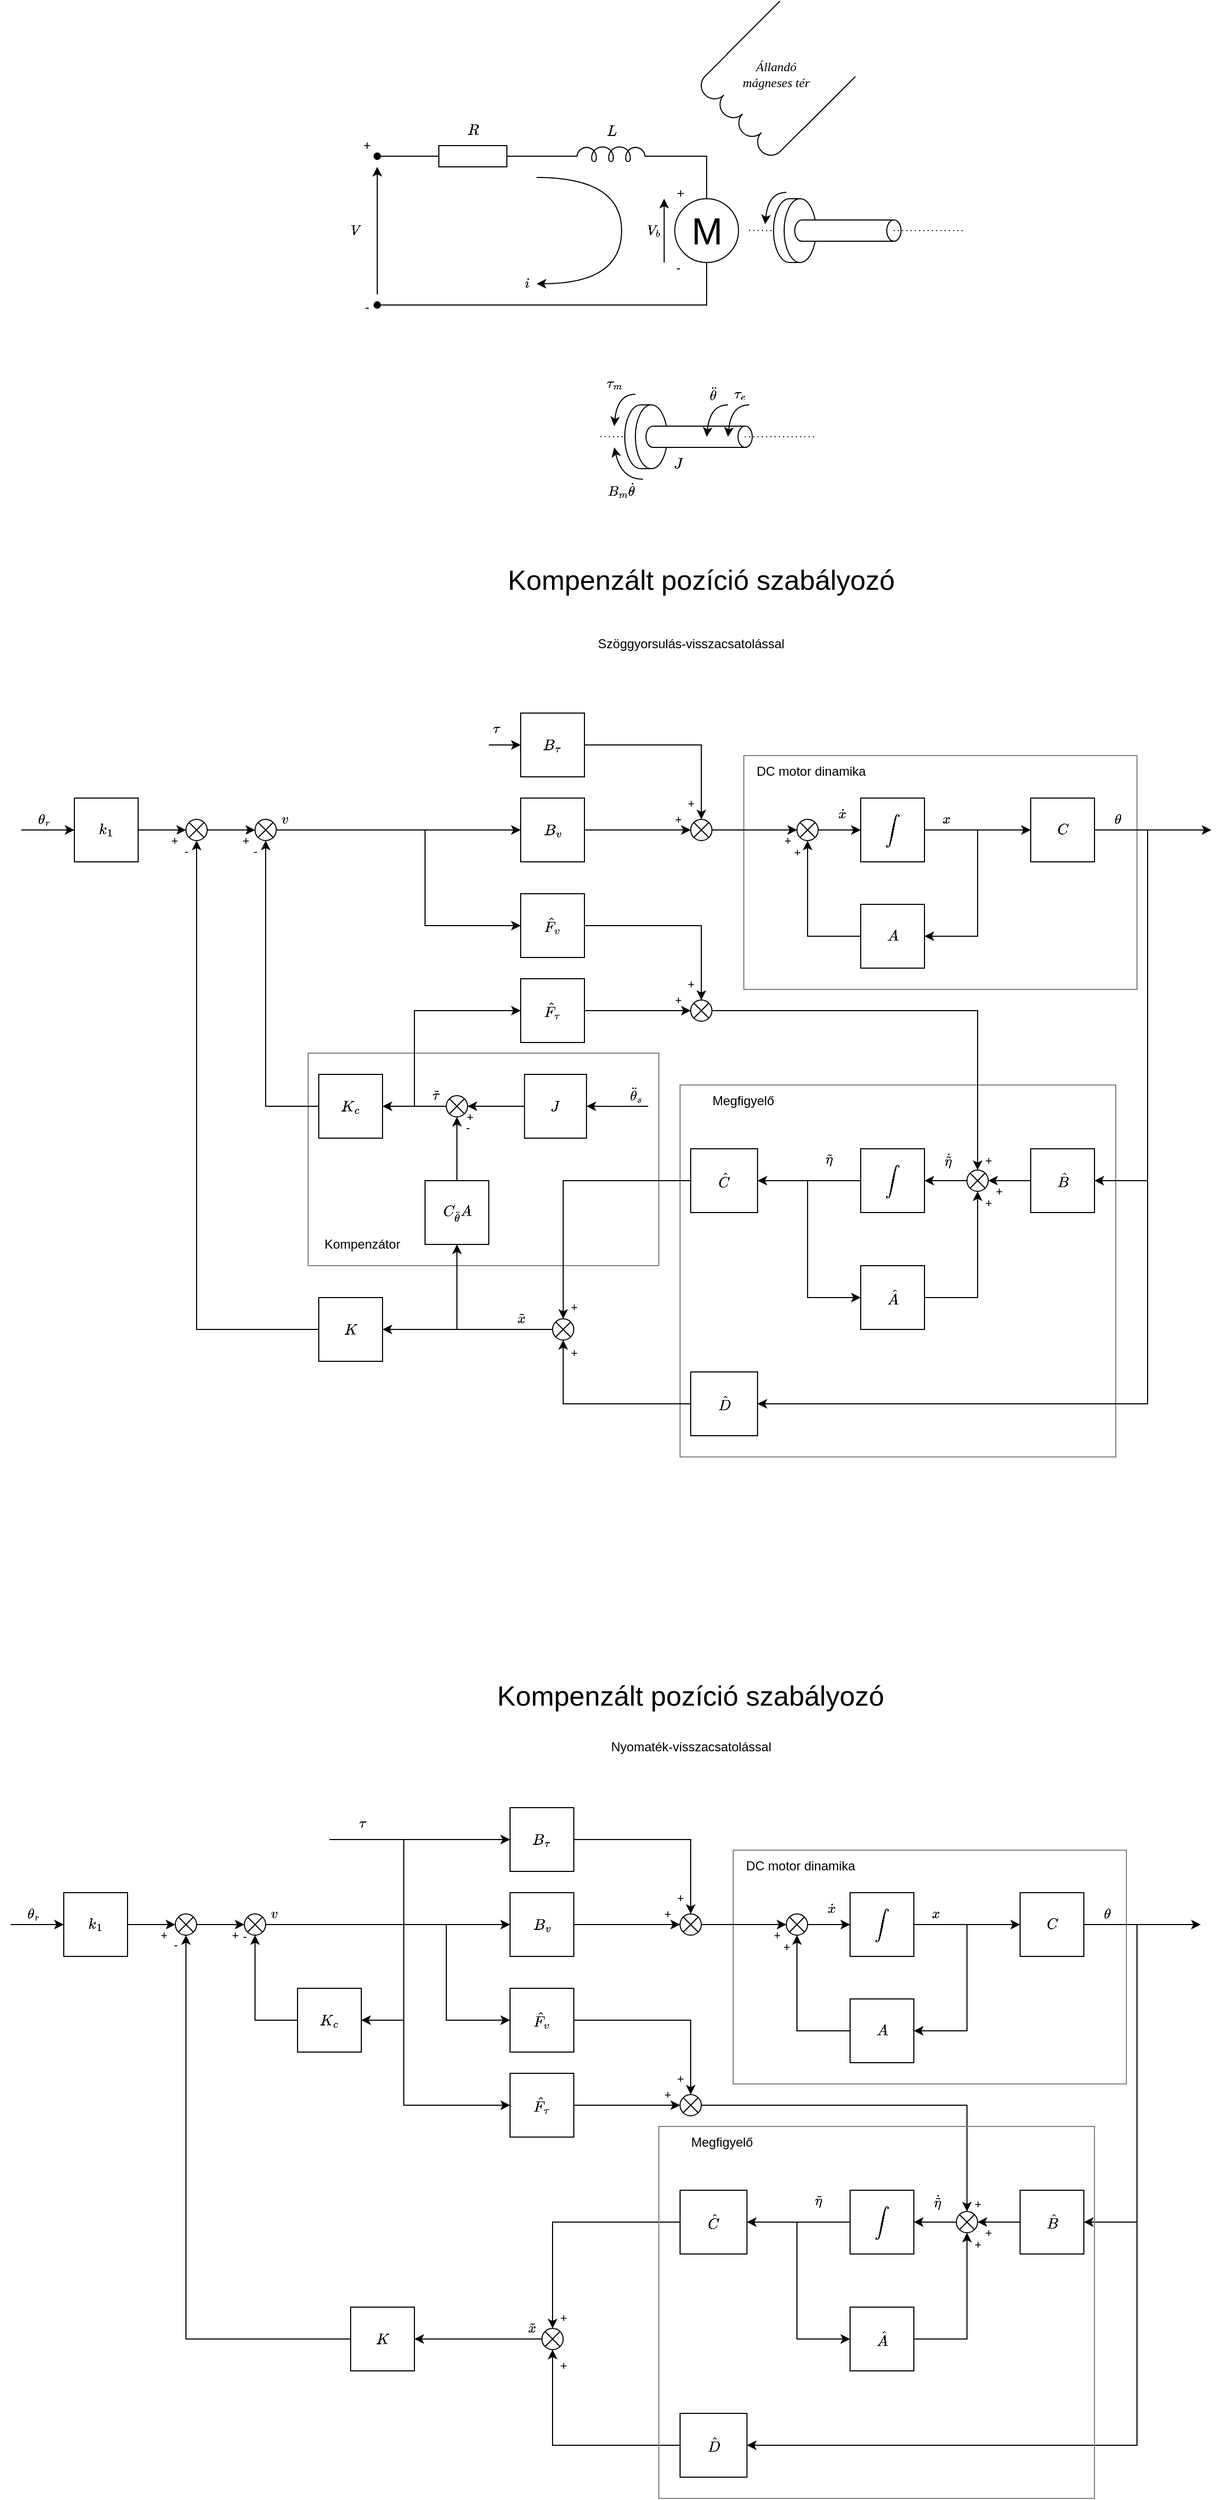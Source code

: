 <mxfile version="22.0.3" type="device">
  <diagram name="Page-1" id="nOor3UQUo27xB7jPh9vi">
    <mxGraphModel dx="-1393" dy="3083" grid="1" gridSize="10" guides="1" tooltips="1" connect="1" arrows="1" fold="1" page="1" pageScale="1" pageWidth="827" pageHeight="1169" math="1" shadow="0">
      <root>
        <mxCell id="0" />
        <mxCell id="1" parent="0" />
        <mxCell id="UDYI0fP8FvIa38QDDsYo-68" value="" style="group;movable=1;resizable=1;rotatable=1;deletable=1;editable=1;locked=0;connectable=1;" parent="1" vertex="1" connectable="0">
          <mxGeometry x="3310" y="-720" width="430" height="380" as="geometry" />
        </mxCell>
        <mxCell id="UDYI0fP8FvIa38QDDsYo-69" value="" style="group;movable=0;resizable=0;rotatable=0;deletable=0;editable=0;locked=1;connectable=0;" parent="UDYI0fP8FvIa38QDDsYo-68" vertex="1" connectable="0">
          <mxGeometry y="30" width="410" height="350" as="geometry" />
        </mxCell>
        <mxCell id="UDYI0fP8FvIa38QDDsYo-70" value="" style="rounded=0;whiteSpace=wrap;html=1;fillColor=none;strokeColor=#808080;movable=1;resizable=1;rotatable=1;deletable=1;editable=1;locked=0;connectable=1;" parent="UDYI0fP8FvIa38QDDsYo-69" vertex="1">
          <mxGeometry width="410" height="350.0" as="geometry" />
        </mxCell>
        <mxCell id="UDYI0fP8FvIa38QDDsYo-71" value="Megfigyelő" style="text;html=1;strokeColor=none;fillColor=none;align=center;verticalAlign=middle;whiteSpace=wrap;rounded=0;" parent="UDYI0fP8FvIa38QDDsYo-69" vertex="1">
          <mxGeometry width="119.03" height="30" as="geometry" />
        </mxCell>
        <mxCell id="UDYI0fP8FvIa38QDDsYo-5" value="$$\hat{C}$$" style="rounded=0;whiteSpace=wrap;html=1;" parent="UDYI0fP8FvIa38QDDsYo-68" vertex="1">
          <mxGeometry x="10.002" y="90" width="62.927" height="60" as="geometry" />
        </mxCell>
        <mxCell id="UDYI0fP8FvIa38QDDsYo-9" value="$$\hat{D}$$" style="rounded=0;whiteSpace=wrap;html=1;" parent="UDYI0fP8FvIa38QDDsYo-68" vertex="1">
          <mxGeometry x="10" y="300" width="62.927" height="60" as="geometry" />
        </mxCell>
        <mxCell id="gZT7zU2L0v1ULoVjLfHo-13" value="" style="group;movable=1;resizable=1;rotatable=1;deletable=1;editable=1;locked=0;connectable=1;" parent="1" vertex="1" connectable="0">
          <mxGeometry x="3370" y="-1000" width="370" height="220" as="geometry" />
        </mxCell>
        <mxCell id="gZT7zU2L0v1ULoVjLfHo-14" value="" style="rounded=0;whiteSpace=wrap;html=1;fillColor=none;strokeColor=#808080;movable=1;resizable=1;rotatable=1;deletable=1;editable=1;locked=0;connectable=1;" parent="gZT7zU2L0v1ULoVjLfHo-13" vertex="1">
          <mxGeometry width="370.0" height="220" as="geometry" />
        </mxCell>
        <mxCell id="gZT7zU2L0v1ULoVjLfHo-15" value="DC motor dinamika" style="text;html=1;strokeColor=none;fillColor=none;align=center;verticalAlign=middle;whiteSpace=wrap;rounded=0;movable=1;resizable=1;rotatable=1;deletable=1;editable=1;locked=0;connectable=1;" parent="gZT7zU2L0v1ULoVjLfHo-13" vertex="1">
          <mxGeometry width="126.857" height="30" as="geometry" />
        </mxCell>
        <mxCell id="UDYI0fP8FvIa38QDDsYo-8" value="" style="shape=sumEllipse;perimeter=ellipsePerimeter;whiteSpace=wrap;html=1;backgroundOutline=1;" parent="gZT7zU2L0v1ULoVjLfHo-13" vertex="1">
          <mxGeometry x="50.0" y="60" width="20" height="20" as="geometry" />
        </mxCell>
        <mxCell id="gZT7zU2L0v1ULoVjLfHo-10" value="" style="group;movable=1;resizable=1;rotatable=1;deletable=1;editable=1;locked=0;connectable=1;" parent="1" vertex="1" connectable="0">
          <mxGeometry x="2960" y="-720" width="350" height="200" as="geometry" />
        </mxCell>
        <mxCell id="UDYI0fP8FvIa38QDDsYo-66" value="" style="group" parent="gZT7zU2L0v1ULoVjLfHo-10" vertex="1" connectable="0">
          <mxGeometry width="350" height="200" as="geometry" />
        </mxCell>
        <mxCell id="gZT7zU2L0v1ULoVjLfHo-11" value="" style="rounded=0;whiteSpace=wrap;html=1;fillColor=none;strokeColor=#808080;movable=1;resizable=1;rotatable=1;deletable=1;editable=1;locked=0;connectable=1;" parent="UDYI0fP8FvIa38QDDsYo-66" vertex="1">
          <mxGeometry width="330" height="200" as="geometry" />
        </mxCell>
        <mxCell id="gZT7zU2L0v1ULoVjLfHo-12" value="Kompenzátor" style="text;html=1;strokeColor=none;fillColor=none;align=center;verticalAlign=middle;whiteSpace=wrap;rounded=0;" parent="UDYI0fP8FvIa38QDDsYo-66" vertex="1">
          <mxGeometry y="160" width="101.613" height="40" as="geometry" />
        </mxCell>
        <mxCell id="UDYI0fP8FvIa38QDDsYo-31" value="$$J$$" style="rounded=0;whiteSpace=wrap;html=1;" parent="UDYI0fP8FvIa38QDDsYo-66" vertex="1">
          <mxGeometry x="203.611" y="20" width="58.333" height="60" as="geometry" />
        </mxCell>
        <mxCell id="gZT7zU2L0v1ULoVjLfHo-17" style="edgeStyle=orthogonalEdgeStyle;rounded=0;orthogonalLoop=1;jettySize=auto;html=1;entryX=0;entryY=0.5;entryDx=0;entryDy=0;" parent="1" target="gZT7zU2L0v1ULoVjLfHo-22" edge="1">
          <mxGeometry relative="1" as="geometry">
            <mxPoint x="2655" y="-920.0" as="targetPoint" />
            <mxPoint x="2690" y="-930" as="sourcePoint" />
            <Array as="points">
              <mxPoint x="2710" y="-930" />
              <mxPoint x="2710" y="-930" />
            </Array>
          </mxGeometry>
        </mxCell>
        <mxCell id="gZT7zU2L0v1ULoVjLfHo-18" value="$$\theta_r$$" style="edgeLabel;html=1;align=center;verticalAlign=middle;resizable=0;points=[];labelBackgroundColor=none;" parent="gZT7zU2L0v1ULoVjLfHo-17" vertex="1" connectable="0">
          <mxGeometry x="-0.121" y="-1" relative="1" as="geometry">
            <mxPoint x="-1" y="-11" as="offset" />
          </mxGeometry>
        </mxCell>
        <mxCell id="gZT7zU2L0v1ULoVjLfHo-21" style="edgeStyle=orthogonalEdgeStyle;rounded=0;orthogonalLoop=1;jettySize=auto;html=1;entryX=0;entryY=0.5;entryDx=0;entryDy=0;" parent="1" source="gZT7zU2L0v1ULoVjLfHo-22" target="UDYI0fP8FvIa38QDDsYo-25" edge="1">
          <mxGeometry relative="1" as="geometry">
            <mxPoint x="2840" y="-930" as="targetPoint" />
          </mxGeometry>
        </mxCell>
        <mxCell id="UDYI0fP8FvIa38QDDsYo-59" value="+" style="edgeLabel;html=1;align=center;verticalAlign=middle;resizable=0;points=[];" parent="gZT7zU2L0v1ULoVjLfHo-21" vertex="1" connectable="0">
          <mxGeometry x="0.506" y="-1" relative="1" as="geometry">
            <mxPoint y="9" as="offset" />
          </mxGeometry>
        </mxCell>
        <mxCell id="gZT7zU2L0v1ULoVjLfHo-22" value="$$k_1$$" style="rounded=0;whiteSpace=wrap;html=1;" parent="1" vertex="1">
          <mxGeometry x="2740" y="-960" width="60" height="60" as="geometry" />
        </mxCell>
        <mxCell id="UDYI0fP8FvIa38QDDsYo-23" style="edgeStyle=orthogonalEdgeStyle;rounded=0;orthogonalLoop=1;jettySize=auto;html=1;entryX=0;entryY=0.5;entryDx=0;entryDy=0;" parent="1" source="gZT7zU2L0v1ULoVjLfHo-24" target="UDYI0fP8FvIa38QDDsYo-18" edge="1">
          <mxGeometry relative="1" as="geometry" />
        </mxCell>
        <mxCell id="UDYI0fP8FvIa38QDDsYo-50" value="+" style="edgeLabel;html=1;align=center;verticalAlign=middle;resizable=0;points=[];labelBackgroundColor=none;" parent="UDYI0fP8FvIa38QDDsYo-23" vertex="1" connectable="0">
          <mxGeometry x="0.571" relative="1" as="geometry">
            <mxPoint x="9" y="-10" as="offset" />
          </mxGeometry>
        </mxCell>
        <mxCell id="gZT7zU2L0v1ULoVjLfHo-24" value="$$B_v$$" style="rounded=0;whiteSpace=wrap;html=1;" parent="1" vertex="1">
          <mxGeometry x="3160" y="-960" width="60" height="60" as="geometry" />
        </mxCell>
        <mxCell id="gZT7zU2L0v1ULoVjLfHo-25" style="edgeStyle=orthogonalEdgeStyle;rounded=0;orthogonalLoop=1;jettySize=auto;html=1;entryX=0;entryY=0.5;entryDx=0;entryDy=0;exitX=1;exitY=0.5;exitDx=0;exitDy=0;" parent="1" source="UDYI0fP8FvIa38QDDsYo-8" target="gZT7zU2L0v1ULoVjLfHo-30" edge="1">
          <mxGeometry relative="1" as="geometry">
            <mxPoint x="3447" y="-930" as="sourcePoint" />
            <Array as="points">
              <mxPoint x="3440" y="-930" />
              <mxPoint x="3440" y="-930" />
            </Array>
          </mxGeometry>
        </mxCell>
        <mxCell id="gZT7zU2L0v1ULoVjLfHo-26" value="$$\dot{x}$$" style="edgeLabel;html=1;align=center;verticalAlign=middle;resizable=0;points=[];labelBackgroundColor=none;" parent="gZT7zU2L0v1ULoVjLfHo-25" vertex="1" connectable="0">
          <mxGeometry x="-0.201" relative="1" as="geometry">
            <mxPoint x="6" y="-15" as="offset" />
          </mxGeometry>
        </mxCell>
        <mxCell id="gZT7zU2L0v1ULoVjLfHo-28" style="edgeStyle=orthogonalEdgeStyle;rounded=0;orthogonalLoop=1;jettySize=auto;html=1;entryX=1;entryY=0.5;entryDx=0;entryDy=0;exitX=1;exitY=0.5;exitDx=0;exitDy=0;" parent="1" source="gZT7zU2L0v1ULoVjLfHo-30" target="gZT7zU2L0v1ULoVjLfHo-32" edge="1">
          <mxGeometry relative="1" as="geometry">
            <Array as="points">
              <mxPoint x="3590" y="-930" />
              <mxPoint x="3590" y="-830" />
            </Array>
          </mxGeometry>
        </mxCell>
        <mxCell id="gZT7zU2L0v1ULoVjLfHo-29" value="$$x$$" style="edgeStyle=orthogonalEdgeStyle;rounded=0;orthogonalLoop=1;jettySize=auto;html=1;entryX=0;entryY=0.5;entryDx=0;entryDy=0;labelBackgroundColor=none;" parent="1" source="gZT7zU2L0v1ULoVjLfHo-30" target="gZT7zU2L0v1ULoVjLfHo-37" edge="1">
          <mxGeometry x="-0.6" y="10" relative="1" as="geometry">
            <mxPoint as="offset" />
          </mxGeometry>
        </mxCell>
        <mxCell id="gZT7zU2L0v1ULoVjLfHo-30" value="$$\int$$" style="rounded=0;whiteSpace=wrap;html=1;" parent="1" vertex="1">
          <mxGeometry x="3480" y="-960" width="60" height="60" as="geometry" />
        </mxCell>
        <mxCell id="gZT7zU2L0v1ULoVjLfHo-31" style="edgeStyle=orthogonalEdgeStyle;rounded=0;orthogonalLoop=1;jettySize=auto;html=1;entryX=0.5;entryY=1;entryDx=0;entryDy=0;" parent="1" source="gZT7zU2L0v1ULoVjLfHo-32" target="UDYI0fP8FvIa38QDDsYo-8" edge="1">
          <mxGeometry relative="1" as="geometry">
            <mxPoint x="3437" y="-915" as="targetPoint" />
          </mxGeometry>
        </mxCell>
        <mxCell id="UDYI0fP8FvIa38QDDsYo-49" value="+" style="edgeLabel;html=1;align=center;verticalAlign=middle;resizable=0;points=[];labelBackgroundColor=none;" parent="gZT7zU2L0v1ULoVjLfHo-31" vertex="1" connectable="0">
          <mxGeometry x="0.757" y="1" relative="1" as="geometry">
            <mxPoint x="-9" y="-6" as="offset" />
          </mxGeometry>
        </mxCell>
        <mxCell id="gZT7zU2L0v1ULoVjLfHo-32" value="$$A$$" style="rounded=0;whiteSpace=wrap;html=1;" parent="1" vertex="1">
          <mxGeometry x="3480" y="-860" width="60" height="60" as="geometry" />
        </mxCell>
        <mxCell id="gZT7zU2L0v1ULoVjLfHo-33" style="edgeStyle=orthogonalEdgeStyle;rounded=0;orthogonalLoop=1;jettySize=auto;html=1;" parent="1" source="gZT7zU2L0v1ULoVjLfHo-37" edge="1">
          <mxGeometry relative="1" as="geometry">
            <mxPoint x="3810" y="-930" as="targetPoint" />
          </mxGeometry>
        </mxCell>
        <mxCell id="gZT7zU2L0v1ULoVjLfHo-34" value="$$\theta$$" style="edgeLabel;html=1;align=center;verticalAlign=middle;resizable=0;points=[];labelBackgroundColor=none;" parent="gZT7zU2L0v1ULoVjLfHo-33" vertex="1" connectable="0">
          <mxGeometry x="-0.073" relative="1" as="geometry">
            <mxPoint x="-29" y="-10" as="offset" />
          </mxGeometry>
        </mxCell>
        <mxCell id="gZT7zU2L0v1ULoVjLfHo-35" style="edgeStyle=orthogonalEdgeStyle;rounded=0;orthogonalLoop=1;jettySize=auto;html=1;entryX=1;entryY=0.5;entryDx=0;entryDy=0;exitX=1;exitY=0.5;exitDx=0;exitDy=0;" parent="1" source="gZT7zU2L0v1ULoVjLfHo-37" target="gZT7zU2L0v1ULoVjLfHo-52" edge="1">
          <mxGeometry relative="1" as="geometry">
            <mxPoint x="3755.0" y="-545.0" as="targetPoint" />
            <Array as="points">
              <mxPoint x="3750" y="-930" />
              <mxPoint x="3750" y="-600" />
            </Array>
          </mxGeometry>
        </mxCell>
        <mxCell id="gZT7zU2L0v1ULoVjLfHo-36" style="edgeStyle=orthogonalEdgeStyle;rounded=0;orthogonalLoop=1;jettySize=auto;html=1;entryX=1;entryY=0.5;entryDx=0;entryDy=0;exitX=1;exitY=0.5;exitDx=0;exitDy=0;" parent="1" source="gZT7zU2L0v1ULoVjLfHo-37" target="UDYI0fP8FvIa38QDDsYo-9" edge="1">
          <mxGeometry relative="1" as="geometry">
            <mxPoint x="2920" y="-915" as="targetPoint" />
            <Array as="points">
              <mxPoint x="3750" y="-930" />
              <mxPoint x="3750" y="-390" />
            </Array>
          </mxGeometry>
        </mxCell>
        <mxCell id="gZT7zU2L0v1ULoVjLfHo-37" value="$$C$$" style="rounded=0;whiteSpace=wrap;html=1;" parent="1" vertex="1">
          <mxGeometry x="3640" y="-960" width="60" height="60" as="geometry" />
        </mxCell>
        <mxCell id="gZT7zU2L0v1ULoVjLfHo-38" value="Kompenzált pozíció szabályozó" style="text;html=1;strokeColor=none;fillColor=none;align=center;verticalAlign=middle;whiteSpace=wrap;rounded=0;fontSize=26;" parent="1" vertex="1">
          <mxGeometry x="3145" y="-1180" width="370" height="30" as="geometry" />
        </mxCell>
        <mxCell id="gZT7zU2L0v1ULoVjLfHo-39" style="edgeStyle=orthogonalEdgeStyle;rounded=0;orthogonalLoop=1;jettySize=auto;html=1;entryX=0.5;entryY=0;entryDx=0;entryDy=0;exitX=1;exitY=0.5;exitDx=0;exitDy=0;" parent="1" source="UDYI0fP8FvIa38QDDsYo-37" target="UDYI0fP8FvIa38QDDsYo-2" edge="1">
          <mxGeometry relative="1" as="geometry">
            <mxPoint x="3550" y="-530" as="targetPoint" />
            <mxPoint x="3500" y="-670" as="sourcePoint" />
          </mxGeometry>
        </mxCell>
        <mxCell id="UDYI0fP8FvIa38QDDsYo-60" value="+" style="edgeLabel;html=1;align=center;verticalAlign=middle;resizable=0;points=[];" parent="gZT7zU2L0v1ULoVjLfHo-39" vertex="1" connectable="0">
          <mxGeometry x="0.922" relative="1" as="geometry">
            <mxPoint x="10" y="6" as="offset" />
          </mxGeometry>
        </mxCell>
        <mxCell id="UDYI0fP8FvIa38QDDsYo-47" style="edgeStyle=orthogonalEdgeStyle;rounded=0;orthogonalLoop=1;jettySize=auto;html=1;entryX=0.5;entryY=0;entryDx=0;entryDy=0;" parent="1" source="gZT7zU2L0v1ULoVjLfHo-40" target="UDYI0fP8FvIa38QDDsYo-37" edge="1">
          <mxGeometry relative="1" as="geometry" />
        </mxCell>
        <mxCell id="UDYI0fP8FvIa38QDDsYo-53" value="+" style="edgeLabel;html=1;align=center;verticalAlign=middle;resizable=0;points=[];labelBackgroundColor=none;" parent="UDYI0fP8FvIa38QDDsYo-47" vertex="1" connectable="0">
          <mxGeometry x="0.779" y="1" relative="1" as="geometry">
            <mxPoint x="-11" y="5" as="offset" />
          </mxGeometry>
        </mxCell>
        <mxCell id="gZT7zU2L0v1ULoVjLfHo-40" value="$$\hat{F}_v$$" style="rounded=0;whiteSpace=wrap;html=1;" parent="1" vertex="1">
          <mxGeometry x="3160" y="-870" width="60" height="60" as="geometry" />
        </mxCell>
        <mxCell id="gZT7zU2L0v1ULoVjLfHo-41" style="edgeStyle=orthogonalEdgeStyle;rounded=0;orthogonalLoop=1;jettySize=auto;html=1;exitX=0;exitY=0.5;exitDx=0;exitDy=0;entryX=1;entryY=0.5;entryDx=0;entryDy=0;" parent="1" source="gZT7zU2L0v1ULoVjLfHo-48" target="UDYI0fP8FvIa38QDDsYo-5" edge="1">
          <mxGeometry relative="1" as="geometry">
            <mxPoint x="3396.8" y="-550" as="sourcePoint" />
            <mxPoint x="3340" y="-550" as="targetPoint" />
          </mxGeometry>
        </mxCell>
        <mxCell id="gZT7zU2L0v1ULoVjLfHo-42" value="$$\tilde{\eta}$$" style="edgeLabel;html=1;align=center;verticalAlign=middle;resizable=0;points=[];labelBackgroundColor=none;" parent="gZT7zU2L0v1ULoVjLfHo-41" vertex="1" connectable="0">
          <mxGeometry x="-0.201" relative="1" as="geometry">
            <mxPoint x="9" y="-20" as="offset" />
          </mxGeometry>
        </mxCell>
        <mxCell id="gZT7zU2L0v1ULoVjLfHo-48" value="$$\int$$" style="rounded=0;whiteSpace=wrap;html=1;" parent="1" vertex="1">
          <mxGeometry x="3480" y="-630" width="60" height="60" as="geometry" />
        </mxCell>
        <mxCell id="gZT7zU2L0v1ULoVjLfHo-49" style="edgeStyle=orthogonalEdgeStyle;rounded=0;orthogonalLoop=1;jettySize=auto;html=1;entryX=0;entryY=0.5;entryDx=0;entryDy=0;startArrow=classic;startFill=1;endArrow=none;endFill=0;exitX=0;exitY=0.5;exitDx=0;exitDy=0;" parent="1" source="gZT7zU2L0v1ULoVjLfHo-50" edge="1">
          <mxGeometry relative="1" as="geometry">
            <mxPoint x="3460" y="-490" as="sourcePoint" />
            <mxPoint x="3460" y="-600.0" as="targetPoint" />
            <Array as="points">
              <mxPoint x="3430" y="-490" />
              <mxPoint x="3430" y="-600" />
            </Array>
          </mxGeometry>
        </mxCell>
        <mxCell id="UDYI0fP8FvIa38QDDsYo-4" style="edgeStyle=orthogonalEdgeStyle;rounded=0;orthogonalLoop=1;jettySize=auto;html=1;entryX=0.5;entryY=1;entryDx=0;entryDy=0;" parent="1" source="gZT7zU2L0v1ULoVjLfHo-50" target="UDYI0fP8FvIa38QDDsYo-2" edge="1">
          <mxGeometry relative="1" as="geometry" />
        </mxCell>
        <mxCell id="UDYI0fP8FvIa38QDDsYo-62" value="+" style="edgeLabel;html=1;align=center;verticalAlign=middle;resizable=0;points=[];" parent="UDYI0fP8FvIa38QDDsYo-4" vertex="1" connectable="0">
          <mxGeometry x="0.809" relative="1" as="geometry">
            <mxPoint x="10" y="-4" as="offset" />
          </mxGeometry>
        </mxCell>
        <mxCell id="gZT7zU2L0v1ULoVjLfHo-50" value="$$\hat{A}$$" style="rounded=0;whiteSpace=wrap;html=1;" parent="1" vertex="1">
          <mxGeometry x="3480" y="-520" width="60" height="60" as="geometry" />
        </mxCell>
        <mxCell id="UDYI0fP8FvIa38QDDsYo-1" style="edgeStyle=orthogonalEdgeStyle;rounded=0;orthogonalLoop=1;jettySize=auto;html=1;entryX=1;entryY=0.5;entryDx=0;entryDy=0;" parent="1" source="gZT7zU2L0v1ULoVjLfHo-52" target="UDYI0fP8FvIa38QDDsYo-2" edge="1">
          <mxGeometry relative="1" as="geometry">
            <mxPoint x="3610" y="-565" as="targetPoint" />
          </mxGeometry>
        </mxCell>
        <mxCell id="UDYI0fP8FvIa38QDDsYo-61" value="+" style="edgeLabel;html=1;align=center;verticalAlign=middle;resizable=0;points=[];" parent="UDYI0fP8FvIa38QDDsYo-1" vertex="1" connectable="0">
          <mxGeometry x="0.359" relative="1" as="geometry">
            <mxPoint x="-3" y="10" as="offset" />
          </mxGeometry>
        </mxCell>
        <mxCell id="gZT7zU2L0v1ULoVjLfHo-52" value="$$\hat{B}$$" style="rounded=0;whiteSpace=wrap;html=1;" parent="1" vertex="1">
          <mxGeometry x="3640" y="-630" width="60" height="60" as="geometry" />
        </mxCell>
        <mxCell id="UDYI0fP8FvIa38QDDsYo-29" style="edgeStyle=orthogonalEdgeStyle;rounded=0;orthogonalLoop=1;jettySize=auto;html=1;entryX=0.5;entryY=1;entryDx=0;entryDy=0;" parent="1" source="gZT7zU2L0v1ULoVjLfHo-63" target="UDYI0fP8FvIa38QDDsYo-28" edge="1">
          <mxGeometry relative="1" as="geometry" />
        </mxCell>
        <mxCell id="UDYI0fP8FvIa38QDDsYo-55" value="-" style="edgeLabel;html=1;align=center;verticalAlign=middle;resizable=0;points=[];labelBackgroundColor=none;" parent="UDYI0fP8FvIa38QDDsYo-29" vertex="1" connectable="0">
          <mxGeometry x="0.501" y="-1" relative="1" as="geometry">
            <mxPoint x="9" y="-5" as="offset" />
          </mxGeometry>
        </mxCell>
        <mxCell id="gZT7zU2L0v1ULoVjLfHo-63" value="$$C_{\ddot{\theta}}A$$" style="rounded=0;whiteSpace=wrap;html=1;" parent="1" vertex="1">
          <mxGeometry x="3070" y="-600" width="60" height="60" as="geometry" />
        </mxCell>
        <mxCell id="gZT7zU2L0v1ULoVjLfHo-64" value="" style="endArrow=classic;html=1;rounded=0;entryX=1;entryY=0.5;entryDx=0;entryDy=0;" parent="1" target="UDYI0fP8FvIa38QDDsYo-31" edge="1">
          <mxGeometry width="50" height="50" relative="1" as="geometry">
            <mxPoint x="3280" y="-670" as="sourcePoint" />
            <mxPoint x="3248" y="-670.13" as="targetPoint" />
            <Array as="points">
              <mxPoint x="3248" y="-669.86" />
            </Array>
          </mxGeometry>
        </mxCell>
        <mxCell id="gZT7zU2L0v1ULoVjLfHo-65" value="$$\ddot{\theta}_s$$" style="edgeLabel;html=1;align=center;verticalAlign=middle;resizable=0;points=[];labelBackgroundColor=none;" parent="gZT7zU2L0v1ULoVjLfHo-64" vertex="1" connectable="0">
          <mxGeometry x="-0.424" y="-2" relative="1" as="geometry">
            <mxPoint x="4" y="-9" as="offset" />
          </mxGeometry>
        </mxCell>
        <mxCell id="UDYI0fP8FvIa38QDDsYo-3" style="edgeStyle=orthogonalEdgeStyle;rounded=0;orthogonalLoop=1;jettySize=auto;html=1;entryX=1;entryY=0.5;entryDx=0;entryDy=0;" parent="1" source="UDYI0fP8FvIa38QDDsYo-2" target="gZT7zU2L0v1ULoVjLfHo-48" edge="1">
          <mxGeometry relative="1" as="geometry" />
        </mxCell>
        <mxCell id="UDYI0fP8FvIa38QDDsYo-72" value="$$\dot{\tilde{\eta}}$$" style="edgeLabel;html=1;align=center;verticalAlign=middle;resizable=0;points=[];labelBackgroundColor=none;" parent="UDYI0fP8FvIa38QDDsYo-3" vertex="1" connectable="0">
          <mxGeometry x="-0.089" y="-2" relative="1" as="geometry">
            <mxPoint y="-18" as="offset" />
          </mxGeometry>
        </mxCell>
        <mxCell id="UDYI0fP8FvIa38QDDsYo-2" value="" style="shape=sumEllipse;perimeter=ellipsePerimeter;whiteSpace=wrap;html=1;backgroundOutline=1;" parent="1" vertex="1">
          <mxGeometry x="3580" y="-610" width="20" height="20" as="geometry" />
        </mxCell>
        <mxCell id="UDYI0fP8FvIa38QDDsYo-7" style="edgeStyle=orthogonalEdgeStyle;rounded=0;orthogonalLoop=1;jettySize=auto;html=1;entryX=0.5;entryY=0;entryDx=0;entryDy=0;" parent="1" source="UDYI0fP8FvIa38QDDsYo-5" target="UDYI0fP8FvIa38QDDsYo-6" edge="1">
          <mxGeometry relative="1" as="geometry" />
        </mxCell>
        <mxCell id="UDYI0fP8FvIa38QDDsYo-63" value="+" style="edgeLabel;html=1;align=center;verticalAlign=middle;resizable=0;points=[];" parent="UDYI0fP8FvIa38QDDsYo-7" vertex="1" connectable="0">
          <mxGeometry x="0.907" y="1" relative="1" as="geometry">
            <mxPoint x="9" as="offset" />
          </mxGeometry>
        </mxCell>
        <mxCell id="UDYI0fP8FvIa38QDDsYo-12" style="edgeStyle=orthogonalEdgeStyle;rounded=0;orthogonalLoop=1;jettySize=auto;html=1;entryX=1;entryY=0.5;entryDx=0;entryDy=0;" parent="1" source="UDYI0fP8FvIa38QDDsYo-6" target="UDYI0fP8FvIa38QDDsYo-11" edge="1">
          <mxGeometry relative="1" as="geometry" />
        </mxCell>
        <mxCell id="UDYI0fP8FvIa38QDDsYo-13" value="$$\tilde{x}$$" style="edgeLabel;html=1;align=center;verticalAlign=middle;resizable=0;points=[];labelBackgroundColor=none;" parent="UDYI0fP8FvIa38QDDsYo-12" vertex="1" connectable="0">
          <mxGeometry x="0.626" relative="1" as="geometry">
            <mxPoint x="100" y="-10" as="offset" />
          </mxGeometry>
        </mxCell>
        <mxCell id="UDYI0fP8FvIa38QDDsYo-14" style="edgeStyle=orthogonalEdgeStyle;rounded=0;orthogonalLoop=1;jettySize=auto;html=1;entryX=0.5;entryY=1;entryDx=0;entryDy=0;" parent="1" source="UDYI0fP8FvIa38QDDsYo-6" target="gZT7zU2L0v1ULoVjLfHo-63" edge="1">
          <mxGeometry relative="1" as="geometry" />
        </mxCell>
        <mxCell id="UDYI0fP8FvIa38QDDsYo-6" value="" style="shape=sumEllipse;perimeter=ellipsePerimeter;whiteSpace=wrap;html=1;backgroundOutline=1;" parent="1" vertex="1">
          <mxGeometry x="3190" y="-470" width="20" height="20" as="geometry" />
        </mxCell>
        <mxCell id="UDYI0fP8FvIa38QDDsYo-10" style="edgeStyle=orthogonalEdgeStyle;rounded=0;orthogonalLoop=1;jettySize=auto;html=1;entryX=0.5;entryY=1;entryDx=0;entryDy=0;" parent="1" source="UDYI0fP8FvIa38QDDsYo-9" target="UDYI0fP8FvIa38QDDsYo-6" edge="1">
          <mxGeometry relative="1" as="geometry" />
        </mxCell>
        <mxCell id="UDYI0fP8FvIa38QDDsYo-64" value="+" style="edgeLabel;html=1;align=center;verticalAlign=middle;resizable=0;points=[];" parent="UDYI0fP8FvIa38QDDsYo-10" vertex="1" connectable="0">
          <mxGeometry x="0.864" relative="1" as="geometry">
            <mxPoint x="10" as="offset" />
          </mxGeometry>
        </mxCell>
        <mxCell id="UDYI0fP8FvIa38QDDsYo-42" style="edgeStyle=orthogonalEdgeStyle;rounded=0;orthogonalLoop=1;jettySize=auto;html=1;entryX=0.5;entryY=1;entryDx=0;entryDy=0;" parent="1" source="UDYI0fP8FvIa38QDDsYo-11" target="UDYI0fP8FvIa38QDDsYo-25" edge="1">
          <mxGeometry relative="1" as="geometry" />
        </mxCell>
        <mxCell id="UDYI0fP8FvIa38QDDsYo-58" value="-" style="edgeLabel;html=1;align=center;verticalAlign=middle;resizable=0;points=[];" parent="UDYI0fP8FvIa38QDDsYo-42" vertex="1" connectable="0">
          <mxGeometry x="0.951" relative="1" as="geometry">
            <mxPoint x="-10" y="-4" as="offset" />
          </mxGeometry>
        </mxCell>
        <mxCell id="UDYI0fP8FvIa38QDDsYo-11" value="$$K$$" style="rounded=0;whiteSpace=wrap;html=1;" parent="1" vertex="1">
          <mxGeometry x="2970" y="-490" width="60" height="60" as="geometry" />
        </mxCell>
        <mxCell id="UDYI0fP8FvIa38QDDsYo-22" style="edgeStyle=orthogonalEdgeStyle;rounded=0;orthogonalLoop=1;jettySize=auto;html=1;entryX=0.5;entryY=0;entryDx=0;entryDy=0;strokeColor=default;strokeWidth=1;" parent="1" source="UDYI0fP8FvIa38QDDsYo-15" target="UDYI0fP8FvIa38QDDsYo-18" edge="1">
          <mxGeometry relative="1" as="geometry" />
        </mxCell>
        <mxCell id="UDYI0fP8FvIa38QDDsYo-51" value="+" style="edgeLabel;html=1;align=center;verticalAlign=middle;resizable=0;points=[];labelBackgroundColor=none;" parent="UDYI0fP8FvIa38QDDsYo-22" vertex="1" connectable="0">
          <mxGeometry x="0.743" relative="1" as="geometry">
            <mxPoint x="-10" y="8" as="offset" />
          </mxGeometry>
        </mxCell>
        <mxCell id="UDYI0fP8FvIa38QDDsYo-15" value="$$B_\tau$$" style="rounded=0;whiteSpace=wrap;html=1;" parent="1" vertex="1">
          <mxGeometry x="3160" y="-1040" width="60" height="60" as="geometry" />
        </mxCell>
        <mxCell id="UDYI0fP8FvIa38QDDsYo-24" style="edgeStyle=orthogonalEdgeStyle;rounded=0;orthogonalLoop=1;jettySize=auto;html=1;entryX=0;entryY=0.5;entryDx=0;entryDy=0;" parent="1" source="UDYI0fP8FvIa38QDDsYo-18" target="UDYI0fP8FvIa38QDDsYo-8" edge="1">
          <mxGeometry relative="1" as="geometry" />
        </mxCell>
        <mxCell id="UDYI0fP8FvIa38QDDsYo-48" value="+" style="edgeLabel;html=1;align=center;verticalAlign=middle;resizable=0;points=[];labelBackgroundColor=none;" parent="UDYI0fP8FvIa38QDDsYo-24" vertex="1" connectable="0">
          <mxGeometry x="0.77" y="-1" relative="1" as="geometry">
            <mxPoint y="9" as="offset" />
          </mxGeometry>
        </mxCell>
        <mxCell id="UDYI0fP8FvIa38QDDsYo-18" value="" style="shape=sumEllipse;perimeter=ellipsePerimeter;whiteSpace=wrap;html=1;backgroundOutline=1;" parent="1" vertex="1">
          <mxGeometry x="3320" y="-940" width="20" height="20" as="geometry" />
        </mxCell>
        <mxCell id="UDYI0fP8FvIa38QDDsYo-20" value="" style="endArrow=classic;html=1;rounded=0;entryX=0;entryY=0.5;entryDx=0;entryDy=0;" parent="1" target="UDYI0fP8FvIa38QDDsYo-15" edge="1">
          <mxGeometry width="50" height="50" relative="1" as="geometry">
            <mxPoint x="3130" y="-1010" as="sourcePoint" />
            <mxPoint x="3210" y="-910" as="targetPoint" />
          </mxGeometry>
        </mxCell>
        <mxCell id="UDYI0fP8FvIa38QDDsYo-21" value="$$\tau$$" style="edgeLabel;html=1;align=center;verticalAlign=middle;resizable=0;points=[];labelBackgroundColor=none;" parent="UDYI0fP8FvIa38QDDsYo-20" vertex="1" connectable="0">
          <mxGeometry x="-0.667" y="1" relative="1" as="geometry">
            <mxPoint x="2" y="-14" as="offset" />
          </mxGeometry>
        </mxCell>
        <mxCell id="UDYI0fP8FvIa38QDDsYo-40" style="edgeStyle=orthogonalEdgeStyle;rounded=0;orthogonalLoop=1;jettySize=auto;html=1;entryX=0;entryY=0.5;entryDx=0;entryDy=0;" parent="1" source="UDYI0fP8FvIa38QDDsYo-25" target="UDYI0fP8FvIa38QDDsYo-38" edge="1">
          <mxGeometry relative="1" as="geometry" />
        </mxCell>
        <mxCell id="UDYI0fP8FvIa38QDDsYo-56" value="+" style="edgeLabel;html=1;align=center;verticalAlign=middle;resizable=0;points=[];" parent="UDYI0fP8FvIa38QDDsYo-40" vertex="1" connectable="0">
          <mxGeometry x="0.567" relative="1" as="geometry">
            <mxPoint y="10" as="offset" />
          </mxGeometry>
        </mxCell>
        <mxCell id="UDYI0fP8FvIa38QDDsYo-25" value="" style="shape=sumEllipse;perimeter=ellipsePerimeter;whiteSpace=wrap;html=1;backgroundOutline=1;" parent="1" vertex="1">
          <mxGeometry x="2845" y="-940" width="20" height="20" as="geometry" />
        </mxCell>
        <mxCell id="UDYI0fP8FvIa38QDDsYo-39" style="edgeStyle=orthogonalEdgeStyle;rounded=0;orthogonalLoop=1;jettySize=auto;html=1;entryX=0.5;entryY=1;entryDx=0;entryDy=0;" parent="1" source="UDYI0fP8FvIa38QDDsYo-27" target="UDYI0fP8FvIa38QDDsYo-38" edge="1">
          <mxGeometry relative="1" as="geometry" />
        </mxCell>
        <mxCell id="UDYI0fP8FvIa38QDDsYo-57" value="-" style="edgeLabel;html=1;align=center;verticalAlign=middle;resizable=0;points=[];" parent="UDYI0fP8FvIa38QDDsYo-39" vertex="1" connectable="0">
          <mxGeometry x="0.904" relative="1" as="geometry">
            <mxPoint x="-10" y="-5" as="offset" />
          </mxGeometry>
        </mxCell>
        <mxCell id="UDYI0fP8FvIa38QDDsYo-27" value="$$K_c$$" style="rounded=0;whiteSpace=wrap;html=1;" parent="1" vertex="1">
          <mxGeometry x="2970" y="-700" width="60" height="60" as="geometry" />
        </mxCell>
        <mxCell id="UDYI0fP8FvIa38QDDsYo-33" style="edgeStyle=orthogonalEdgeStyle;rounded=0;orthogonalLoop=1;jettySize=auto;html=1;entryX=1;entryY=0.5;entryDx=0;entryDy=0;" parent="1" source="UDYI0fP8FvIa38QDDsYo-28" target="UDYI0fP8FvIa38QDDsYo-27" edge="1">
          <mxGeometry relative="1" as="geometry" />
        </mxCell>
        <mxCell id="UDYI0fP8FvIa38QDDsYo-34" value="$$\tilde{\tau}$$" style="edgeLabel;html=1;align=center;verticalAlign=middle;resizable=0;points=[];labelBackgroundColor=none;" parent="UDYI0fP8FvIa38QDDsYo-33" vertex="1" connectable="0">
          <mxGeometry x="0.103" y="-1" relative="1" as="geometry">
            <mxPoint x="23" y="-9" as="offset" />
          </mxGeometry>
        </mxCell>
        <mxCell id="UDYI0fP8FvIa38QDDsYo-45" style="edgeStyle=orthogonalEdgeStyle;rounded=0;orthogonalLoop=1;jettySize=auto;html=1;entryX=0;entryY=0.5;entryDx=0;entryDy=0;exitX=0;exitY=0.5;exitDx=0;exitDy=0;" parent="1" source="UDYI0fP8FvIa38QDDsYo-28" target="UDYI0fP8FvIa38QDDsYo-43" edge="1">
          <mxGeometry relative="1" as="geometry">
            <mxPoint x="3060" y="-780.0" as="targetPoint" />
            <Array as="points">
              <mxPoint x="3060" y="-670" />
              <mxPoint x="3060" y="-760" />
            </Array>
          </mxGeometry>
        </mxCell>
        <mxCell id="UDYI0fP8FvIa38QDDsYo-28" value="" style="shape=sumEllipse;perimeter=ellipsePerimeter;whiteSpace=wrap;html=1;backgroundOutline=1;" parent="1" vertex="1">
          <mxGeometry x="3090" y="-680" width="20" height="20" as="geometry" />
        </mxCell>
        <mxCell id="UDYI0fP8FvIa38QDDsYo-32" style="edgeStyle=orthogonalEdgeStyle;rounded=0;orthogonalLoop=1;jettySize=auto;html=1;entryX=1;entryY=0.5;entryDx=0;entryDy=0;" parent="1" source="UDYI0fP8FvIa38QDDsYo-31" target="UDYI0fP8FvIa38QDDsYo-28" edge="1">
          <mxGeometry relative="1" as="geometry" />
        </mxCell>
        <mxCell id="UDYI0fP8FvIa38QDDsYo-54" value="+" style="edgeLabel;html=1;align=center;verticalAlign=middle;resizable=0;points=[];labelBackgroundColor=none;" parent="UDYI0fP8FvIa38QDDsYo-32" vertex="1" connectable="0">
          <mxGeometry relative="1" as="geometry">
            <mxPoint x="-25" y="10" as="offset" />
          </mxGeometry>
        </mxCell>
        <mxCell id="UDYI0fP8FvIa38QDDsYo-37" value="" style="shape=sumEllipse;perimeter=ellipsePerimeter;whiteSpace=wrap;html=1;backgroundOutline=1;" parent="1" vertex="1">
          <mxGeometry x="3320" y="-770" width="20" height="20" as="geometry" />
        </mxCell>
        <mxCell id="UDYI0fP8FvIa38QDDsYo-41" style="edgeStyle=orthogonalEdgeStyle;rounded=0;orthogonalLoop=1;jettySize=auto;html=1;entryX=0;entryY=0.5;entryDx=0;entryDy=0;" parent="1" source="UDYI0fP8FvIa38QDDsYo-38" target="gZT7zU2L0v1ULoVjLfHo-24" edge="1">
          <mxGeometry relative="1" as="geometry" />
        </mxCell>
        <mxCell id="UDYI0fP8FvIa38QDDsYo-44" style="edgeStyle=orthogonalEdgeStyle;rounded=0;orthogonalLoop=1;jettySize=auto;html=1;entryX=0;entryY=0.5;entryDx=0;entryDy=0;" parent="1" source="UDYI0fP8FvIa38QDDsYo-38" target="gZT7zU2L0v1ULoVjLfHo-40" edge="1">
          <mxGeometry relative="1" as="geometry">
            <Array as="points">
              <mxPoint x="3070" y="-930" />
              <mxPoint x="3070" y="-840" />
            </Array>
          </mxGeometry>
        </mxCell>
        <mxCell id="UDYI0fP8FvIa38QDDsYo-65" value="$$v$$" style="edgeLabel;html=1;align=center;verticalAlign=middle;resizable=0;points=[];labelBackgroundColor=none;" parent="UDYI0fP8FvIa38QDDsYo-44" vertex="1" connectable="0">
          <mxGeometry x="-0.762" y="1" relative="1" as="geometry">
            <mxPoint x="-30" y="-9" as="offset" />
          </mxGeometry>
        </mxCell>
        <mxCell id="UDYI0fP8FvIa38QDDsYo-38" value="" style="shape=sumEllipse;perimeter=ellipsePerimeter;whiteSpace=wrap;html=1;backgroundOutline=1;" parent="1" vertex="1">
          <mxGeometry x="2910" y="-940" width="20" height="20" as="geometry" />
        </mxCell>
        <mxCell id="UDYI0fP8FvIa38QDDsYo-46" style="edgeStyle=orthogonalEdgeStyle;rounded=0;orthogonalLoop=1;jettySize=auto;html=1;entryX=0;entryY=0.5;entryDx=0;entryDy=0;" parent="1" source="UDYI0fP8FvIa38QDDsYo-43" target="UDYI0fP8FvIa38QDDsYo-37" edge="1">
          <mxGeometry relative="1" as="geometry" />
        </mxCell>
        <mxCell id="UDYI0fP8FvIa38QDDsYo-52" value="+" style="edgeLabel;html=1;align=center;verticalAlign=middle;resizable=0;points=[];labelBackgroundColor=none;" parent="UDYI0fP8FvIa38QDDsYo-46" vertex="1" connectable="0">
          <mxGeometry x="0.557" y="1" relative="1" as="geometry">
            <mxPoint x="10" y="-9" as="offset" />
          </mxGeometry>
        </mxCell>
        <mxCell id="UDYI0fP8FvIa38QDDsYo-43" value="$$\hat{F}_\tau$$" style="rounded=0;whiteSpace=wrap;html=1;" parent="1" vertex="1">
          <mxGeometry x="3160" y="-790" width="60" height="60" as="geometry" />
        </mxCell>
        <mxCell id="S0bh-dK7H6iEcnBMv4SH-7" value="" style="group;movable=1;resizable=1;rotatable=1;deletable=1;editable=1;locked=0;connectable=1;" parent="1" vertex="1" connectable="0">
          <mxGeometry x="3360" y="30" width="370" height="220" as="geometry" />
        </mxCell>
        <mxCell id="S0bh-dK7H6iEcnBMv4SH-8" value="" style="rounded=0;whiteSpace=wrap;html=1;fillColor=none;strokeColor=#808080;movable=1;resizable=1;rotatable=1;deletable=1;editable=1;locked=0;connectable=1;" parent="S0bh-dK7H6iEcnBMv4SH-7" vertex="1">
          <mxGeometry width="370.0" height="220" as="geometry" />
        </mxCell>
        <mxCell id="S0bh-dK7H6iEcnBMv4SH-9" value="DC motor dinamika" style="text;html=1;strokeColor=none;fillColor=none;align=center;verticalAlign=middle;whiteSpace=wrap;rounded=0;movable=1;resizable=1;rotatable=1;deletable=1;editable=1;locked=0;connectable=1;" parent="S0bh-dK7H6iEcnBMv4SH-7" vertex="1">
          <mxGeometry width="126.857" height="30" as="geometry" />
        </mxCell>
        <mxCell id="S0bh-dK7H6iEcnBMv4SH-10" value="" style="shape=sumEllipse;perimeter=ellipsePerimeter;whiteSpace=wrap;html=1;backgroundOutline=1;" parent="S0bh-dK7H6iEcnBMv4SH-7" vertex="1">
          <mxGeometry x="50.0" y="60" width="20" height="20" as="geometry" />
        </mxCell>
        <mxCell id="S0bh-dK7H6iEcnBMv4SH-16" style="edgeStyle=orthogonalEdgeStyle;rounded=0;orthogonalLoop=1;jettySize=auto;html=1;entryX=0;entryY=0.5;entryDx=0;entryDy=0;" parent="1" target="S0bh-dK7H6iEcnBMv4SH-20" edge="1">
          <mxGeometry relative="1" as="geometry">
            <mxPoint x="2645" y="110.0" as="targetPoint" />
            <mxPoint x="2680" y="100" as="sourcePoint" />
            <Array as="points">
              <mxPoint x="2700" y="100" />
              <mxPoint x="2700" y="100" />
            </Array>
          </mxGeometry>
        </mxCell>
        <mxCell id="S0bh-dK7H6iEcnBMv4SH-17" value="$$\theta_r$$" style="edgeLabel;html=1;align=center;verticalAlign=middle;resizable=0;points=[];labelBackgroundColor=none;" parent="S0bh-dK7H6iEcnBMv4SH-16" vertex="1" connectable="0">
          <mxGeometry x="-0.121" y="-1" relative="1" as="geometry">
            <mxPoint x="-1" y="-11" as="offset" />
          </mxGeometry>
        </mxCell>
        <mxCell id="S0bh-dK7H6iEcnBMv4SH-18" style="edgeStyle=orthogonalEdgeStyle;rounded=0;orthogonalLoop=1;jettySize=auto;html=1;entryX=0;entryY=0.5;entryDx=0;entryDy=0;" parent="1" source="S0bh-dK7H6iEcnBMv4SH-20" target="S0bh-dK7H6iEcnBMv4SH-82" edge="1">
          <mxGeometry relative="1" as="geometry">
            <mxPoint x="2830" y="100" as="targetPoint" />
          </mxGeometry>
        </mxCell>
        <mxCell id="S0bh-dK7H6iEcnBMv4SH-19" value="+" style="edgeLabel;html=1;align=center;verticalAlign=middle;resizable=0;points=[];" parent="S0bh-dK7H6iEcnBMv4SH-18" vertex="1" connectable="0">
          <mxGeometry x="0.506" y="-1" relative="1" as="geometry">
            <mxPoint y="9" as="offset" />
          </mxGeometry>
        </mxCell>
        <mxCell id="S0bh-dK7H6iEcnBMv4SH-20" value="$$k_1$$" style="rounded=0;whiteSpace=wrap;html=1;" parent="1" vertex="1">
          <mxGeometry x="2730" y="70" width="60" height="60" as="geometry" />
        </mxCell>
        <mxCell id="S0bh-dK7H6iEcnBMv4SH-21" style="edgeStyle=orthogonalEdgeStyle;rounded=0;orthogonalLoop=1;jettySize=auto;html=1;entryX=0;entryY=0.5;entryDx=0;entryDy=0;" parent="1" source="S0bh-dK7H6iEcnBMv4SH-23" target="S0bh-dK7H6iEcnBMv4SH-77" edge="1">
          <mxGeometry relative="1" as="geometry" />
        </mxCell>
        <mxCell id="S0bh-dK7H6iEcnBMv4SH-22" value="+" style="edgeLabel;html=1;align=center;verticalAlign=middle;resizable=0;points=[];labelBackgroundColor=none;" parent="S0bh-dK7H6iEcnBMv4SH-21" vertex="1" connectable="0">
          <mxGeometry x="0.571" relative="1" as="geometry">
            <mxPoint x="9" y="-10" as="offset" />
          </mxGeometry>
        </mxCell>
        <mxCell id="S0bh-dK7H6iEcnBMv4SH-23" value="$$B_v$$" style="rounded=0;whiteSpace=wrap;html=1;" parent="1" vertex="1">
          <mxGeometry x="3150" y="70" width="60" height="60" as="geometry" />
        </mxCell>
        <mxCell id="S0bh-dK7H6iEcnBMv4SH-24" style="edgeStyle=orthogonalEdgeStyle;rounded=0;orthogonalLoop=1;jettySize=auto;html=1;entryX=0;entryY=0.5;entryDx=0;entryDy=0;exitX=1;exitY=0.5;exitDx=0;exitDy=0;" parent="1" source="S0bh-dK7H6iEcnBMv4SH-10" target="S0bh-dK7H6iEcnBMv4SH-28" edge="1">
          <mxGeometry relative="1" as="geometry">
            <mxPoint x="3437" y="100" as="sourcePoint" />
            <Array as="points">
              <mxPoint x="3430" y="100" />
              <mxPoint x="3430" y="100" />
            </Array>
          </mxGeometry>
        </mxCell>
        <mxCell id="S0bh-dK7H6iEcnBMv4SH-25" value="$$\dot{x}$$" style="edgeLabel;html=1;align=center;verticalAlign=middle;resizable=0;points=[];labelBackgroundColor=none;" parent="S0bh-dK7H6iEcnBMv4SH-24" vertex="1" connectable="0">
          <mxGeometry x="-0.201" relative="1" as="geometry">
            <mxPoint x="6" y="-15" as="offset" />
          </mxGeometry>
        </mxCell>
        <mxCell id="S0bh-dK7H6iEcnBMv4SH-26" style="edgeStyle=orthogonalEdgeStyle;rounded=0;orthogonalLoop=1;jettySize=auto;html=1;entryX=1;entryY=0.5;entryDx=0;entryDy=0;exitX=1;exitY=0.5;exitDx=0;exitDy=0;" parent="1" source="S0bh-dK7H6iEcnBMv4SH-28" target="S0bh-dK7H6iEcnBMv4SH-31" edge="1">
          <mxGeometry relative="1" as="geometry">
            <Array as="points">
              <mxPoint x="3580" y="100" />
              <mxPoint x="3580" y="200" />
            </Array>
          </mxGeometry>
        </mxCell>
        <mxCell id="S0bh-dK7H6iEcnBMv4SH-27" value="$$x$$" style="edgeStyle=orthogonalEdgeStyle;rounded=0;orthogonalLoop=1;jettySize=auto;html=1;entryX=0;entryY=0.5;entryDx=0;entryDy=0;labelBackgroundColor=none;" parent="1" source="S0bh-dK7H6iEcnBMv4SH-28" target="S0bh-dK7H6iEcnBMv4SH-36" edge="1">
          <mxGeometry x="-0.6" y="10" relative="1" as="geometry">
            <mxPoint as="offset" />
          </mxGeometry>
        </mxCell>
        <mxCell id="S0bh-dK7H6iEcnBMv4SH-28" value="$$\int$$" style="rounded=0;whiteSpace=wrap;html=1;" parent="1" vertex="1">
          <mxGeometry x="3470" y="70" width="60" height="60" as="geometry" />
        </mxCell>
        <mxCell id="S0bh-dK7H6iEcnBMv4SH-29" style="edgeStyle=orthogonalEdgeStyle;rounded=0;orthogonalLoop=1;jettySize=auto;html=1;entryX=0.5;entryY=1;entryDx=0;entryDy=0;" parent="1" source="S0bh-dK7H6iEcnBMv4SH-31" target="S0bh-dK7H6iEcnBMv4SH-10" edge="1">
          <mxGeometry relative="1" as="geometry">
            <mxPoint x="3427" y="115" as="targetPoint" />
          </mxGeometry>
        </mxCell>
        <mxCell id="S0bh-dK7H6iEcnBMv4SH-30" value="+" style="edgeLabel;html=1;align=center;verticalAlign=middle;resizable=0;points=[];labelBackgroundColor=none;" parent="S0bh-dK7H6iEcnBMv4SH-29" vertex="1" connectable="0">
          <mxGeometry x="0.757" y="1" relative="1" as="geometry">
            <mxPoint x="-9" y="-6" as="offset" />
          </mxGeometry>
        </mxCell>
        <mxCell id="S0bh-dK7H6iEcnBMv4SH-31" value="$$A$$" style="rounded=0;whiteSpace=wrap;html=1;" parent="1" vertex="1">
          <mxGeometry x="3470" y="170" width="60" height="60" as="geometry" />
        </mxCell>
        <mxCell id="S0bh-dK7H6iEcnBMv4SH-32" style="edgeStyle=orthogonalEdgeStyle;rounded=0;orthogonalLoop=1;jettySize=auto;html=1;" parent="1" source="S0bh-dK7H6iEcnBMv4SH-36" edge="1">
          <mxGeometry relative="1" as="geometry">
            <mxPoint x="3800" y="100" as="targetPoint" />
          </mxGeometry>
        </mxCell>
        <mxCell id="S0bh-dK7H6iEcnBMv4SH-33" value="$$\theta$$" style="edgeLabel;html=1;align=center;verticalAlign=middle;resizable=0;points=[];labelBackgroundColor=none;" parent="S0bh-dK7H6iEcnBMv4SH-32" vertex="1" connectable="0">
          <mxGeometry x="-0.073" relative="1" as="geometry">
            <mxPoint x="-29" y="-10" as="offset" />
          </mxGeometry>
        </mxCell>
        <mxCell id="S0bh-dK7H6iEcnBMv4SH-34" style="edgeStyle=orthogonalEdgeStyle;rounded=0;orthogonalLoop=1;jettySize=auto;html=1;entryX=1;entryY=0.5;entryDx=0;entryDy=0;exitX=1;exitY=0.5;exitDx=0;exitDy=0;" parent="1" source="S0bh-dK7H6iEcnBMv4SH-36" target="S0bh-dK7H6iEcnBMv4SH-52" edge="1">
          <mxGeometry relative="1" as="geometry">
            <mxPoint x="3745.0" y="485.0" as="targetPoint" />
            <Array as="points">
              <mxPoint x="3740" y="100" />
              <mxPoint x="3740" y="380" />
            </Array>
          </mxGeometry>
        </mxCell>
        <mxCell id="S0bh-dK7H6iEcnBMv4SH-35" style="edgeStyle=orthogonalEdgeStyle;rounded=0;orthogonalLoop=1;jettySize=auto;html=1;entryX=1;entryY=0.5;entryDx=0;entryDy=0;exitX=1;exitY=0.5;exitDx=0;exitDy=0;" parent="1" source="S0bh-dK7H6iEcnBMv4SH-36" target="S0bh-dK7H6iEcnBMv4SH-6" edge="1">
          <mxGeometry relative="1" as="geometry">
            <mxPoint x="2910" y="115" as="targetPoint" />
            <Array as="points">
              <mxPoint x="3740" y="100" />
              <mxPoint x="3740" y="590" />
            </Array>
          </mxGeometry>
        </mxCell>
        <mxCell id="S0bh-dK7H6iEcnBMv4SH-36" value="$$C$$" style="rounded=0;whiteSpace=wrap;html=1;" parent="1" vertex="1">
          <mxGeometry x="3630" y="70" width="60" height="60" as="geometry" />
        </mxCell>
        <mxCell id="S0bh-dK7H6iEcnBMv4SH-37" value="Kompenzált pozíció szabályozó" style="text;html=1;strokeColor=none;fillColor=none;align=center;verticalAlign=middle;whiteSpace=wrap;rounded=0;fontSize=26;" parent="1" vertex="1">
          <mxGeometry x="3135" y="-130" width="370" height="30" as="geometry" />
        </mxCell>
        <mxCell id="S0bh-dK7H6iEcnBMv4SH-38" style="edgeStyle=orthogonalEdgeStyle;rounded=0;orthogonalLoop=1;jettySize=auto;html=1;entryX=0.5;entryY=0;entryDx=0;entryDy=0;exitX=1;exitY=0.5;exitDx=0;exitDy=0;" parent="1" source="S0bh-dK7H6iEcnBMv4SH-92" target="S0bh-dK7H6iEcnBMv4SH-60" edge="1">
          <mxGeometry relative="1" as="geometry">
            <mxPoint x="3540" y="500" as="targetPoint" />
            <mxPoint x="3490" y="360" as="sourcePoint" />
          </mxGeometry>
        </mxCell>
        <mxCell id="S0bh-dK7H6iEcnBMv4SH-39" value="+" style="edgeLabel;html=1;align=center;verticalAlign=middle;resizable=0;points=[];" parent="S0bh-dK7H6iEcnBMv4SH-38" vertex="1" connectable="0">
          <mxGeometry x="0.922" relative="1" as="geometry">
            <mxPoint x="10" y="6" as="offset" />
          </mxGeometry>
        </mxCell>
        <mxCell id="S0bh-dK7H6iEcnBMv4SH-40" style="edgeStyle=orthogonalEdgeStyle;rounded=0;orthogonalLoop=1;jettySize=auto;html=1;entryX=0.5;entryY=0;entryDx=0;entryDy=0;" parent="1" source="S0bh-dK7H6iEcnBMv4SH-42" target="S0bh-dK7H6iEcnBMv4SH-92" edge="1">
          <mxGeometry relative="1" as="geometry" />
        </mxCell>
        <mxCell id="S0bh-dK7H6iEcnBMv4SH-41" value="+" style="edgeLabel;html=1;align=center;verticalAlign=middle;resizable=0;points=[];labelBackgroundColor=none;" parent="S0bh-dK7H6iEcnBMv4SH-40" vertex="1" connectable="0">
          <mxGeometry x="0.779" y="1" relative="1" as="geometry">
            <mxPoint x="-11" y="5" as="offset" />
          </mxGeometry>
        </mxCell>
        <mxCell id="S0bh-dK7H6iEcnBMv4SH-42" value="$$\hat{F}_v$$" style="rounded=0;whiteSpace=wrap;html=1;" parent="1" vertex="1">
          <mxGeometry x="3150" y="160" width="60" height="60" as="geometry" />
        </mxCell>
        <mxCell id="S0bh-dK7H6iEcnBMv4SH-43" style="edgeStyle=orthogonalEdgeStyle;rounded=0;orthogonalLoop=1;jettySize=auto;html=1;exitX=0;exitY=0.5;exitDx=0;exitDy=0;entryX=1;entryY=0.5;entryDx=0;entryDy=0;" parent="1" source="S0bh-dK7H6iEcnBMv4SH-45" target="S0bh-dK7H6iEcnBMv4SH-5" edge="1">
          <mxGeometry relative="1" as="geometry">
            <mxPoint x="3386.8" y="430" as="sourcePoint" />
            <mxPoint x="3330" y="430" as="targetPoint" />
          </mxGeometry>
        </mxCell>
        <mxCell id="S0bh-dK7H6iEcnBMv4SH-44" value="$$\tilde{\eta}$$" style="edgeLabel;html=1;align=center;verticalAlign=middle;resizable=0;points=[];labelBackgroundColor=none;" parent="S0bh-dK7H6iEcnBMv4SH-43" vertex="1" connectable="0">
          <mxGeometry x="-0.201" relative="1" as="geometry">
            <mxPoint x="9" y="-20" as="offset" />
          </mxGeometry>
        </mxCell>
        <mxCell id="S0bh-dK7H6iEcnBMv4SH-45" value="$$\int$$" style="rounded=0;whiteSpace=wrap;html=1;" parent="1" vertex="1">
          <mxGeometry x="3470" y="350" width="60" height="60" as="geometry" />
        </mxCell>
        <mxCell id="S0bh-dK7H6iEcnBMv4SH-46" style="edgeStyle=orthogonalEdgeStyle;rounded=0;orthogonalLoop=1;jettySize=auto;html=1;entryX=0;entryY=0.5;entryDx=0;entryDy=0;startArrow=classic;startFill=1;endArrow=none;endFill=0;exitX=0;exitY=0.5;exitDx=0;exitDy=0;" parent="1" source="S0bh-dK7H6iEcnBMv4SH-49" edge="1">
          <mxGeometry relative="1" as="geometry">
            <mxPoint x="3450" y="490" as="sourcePoint" />
            <mxPoint x="3450" y="380.0" as="targetPoint" />
            <Array as="points">
              <mxPoint x="3420" y="490" />
              <mxPoint x="3420" y="380" />
            </Array>
          </mxGeometry>
        </mxCell>
        <mxCell id="S0bh-dK7H6iEcnBMv4SH-47" style="edgeStyle=orthogonalEdgeStyle;rounded=0;orthogonalLoop=1;jettySize=auto;html=1;entryX=0.5;entryY=1;entryDx=0;entryDy=0;" parent="1" source="S0bh-dK7H6iEcnBMv4SH-49" target="S0bh-dK7H6iEcnBMv4SH-60" edge="1">
          <mxGeometry relative="1" as="geometry" />
        </mxCell>
        <mxCell id="S0bh-dK7H6iEcnBMv4SH-48" value="+" style="edgeLabel;html=1;align=center;verticalAlign=middle;resizable=0;points=[];" parent="S0bh-dK7H6iEcnBMv4SH-47" vertex="1" connectable="0">
          <mxGeometry x="0.809" relative="1" as="geometry">
            <mxPoint x="10" y="-4" as="offset" />
          </mxGeometry>
        </mxCell>
        <mxCell id="S0bh-dK7H6iEcnBMv4SH-49" value="$$\hat{A}$$" style="rounded=0;whiteSpace=wrap;html=1;" parent="1" vertex="1">
          <mxGeometry x="3470" y="460" width="60" height="60" as="geometry" />
        </mxCell>
        <mxCell id="S0bh-dK7H6iEcnBMv4SH-50" style="edgeStyle=orthogonalEdgeStyle;rounded=0;orthogonalLoop=1;jettySize=auto;html=1;entryX=1;entryY=0.5;entryDx=0;entryDy=0;" parent="1" source="S0bh-dK7H6iEcnBMv4SH-52" target="S0bh-dK7H6iEcnBMv4SH-60" edge="1">
          <mxGeometry relative="1" as="geometry">
            <mxPoint x="3600" y="415" as="targetPoint" />
          </mxGeometry>
        </mxCell>
        <mxCell id="S0bh-dK7H6iEcnBMv4SH-51" value="+" style="edgeLabel;html=1;align=center;verticalAlign=middle;resizable=0;points=[];" parent="S0bh-dK7H6iEcnBMv4SH-50" vertex="1" connectable="0">
          <mxGeometry x="0.359" relative="1" as="geometry">
            <mxPoint x="-3" y="10" as="offset" />
          </mxGeometry>
        </mxCell>
        <mxCell id="S0bh-dK7H6iEcnBMv4SH-52" value="$$\hat{B}$$" style="rounded=0;whiteSpace=wrap;html=1;" parent="1" vertex="1">
          <mxGeometry x="3630" y="350" width="60" height="60" as="geometry" />
        </mxCell>
        <mxCell id="S0bh-dK7H6iEcnBMv4SH-58" style="edgeStyle=orthogonalEdgeStyle;rounded=0;orthogonalLoop=1;jettySize=auto;html=1;entryX=1;entryY=0.5;entryDx=0;entryDy=0;" parent="1" source="S0bh-dK7H6iEcnBMv4SH-60" target="S0bh-dK7H6iEcnBMv4SH-45" edge="1">
          <mxGeometry relative="1" as="geometry" />
        </mxCell>
        <mxCell id="S0bh-dK7H6iEcnBMv4SH-59" value="$$\dot{\tilde{\eta}}$$" style="edgeLabel;html=1;align=center;verticalAlign=middle;resizable=0;points=[];labelBackgroundColor=none;" parent="S0bh-dK7H6iEcnBMv4SH-58" vertex="1" connectable="0">
          <mxGeometry x="-0.089" y="-2" relative="1" as="geometry">
            <mxPoint y="-18" as="offset" />
          </mxGeometry>
        </mxCell>
        <mxCell id="S0bh-dK7H6iEcnBMv4SH-60" value="" style="shape=sumEllipse;perimeter=ellipsePerimeter;whiteSpace=wrap;html=1;backgroundOutline=1;" parent="1" vertex="1">
          <mxGeometry x="3570" y="370" width="20" height="20" as="geometry" />
        </mxCell>
        <mxCell id="S0bh-dK7H6iEcnBMv4SH-61" style="edgeStyle=orthogonalEdgeStyle;rounded=0;orthogonalLoop=1;jettySize=auto;html=1;entryX=0.5;entryY=0;entryDx=0;entryDy=0;" parent="1" source="S0bh-dK7H6iEcnBMv4SH-5" target="S0bh-dK7H6iEcnBMv4SH-66" edge="1">
          <mxGeometry relative="1" as="geometry" />
        </mxCell>
        <mxCell id="S0bh-dK7H6iEcnBMv4SH-62" value="+" style="edgeLabel;html=1;align=center;verticalAlign=middle;resizable=0;points=[];" parent="S0bh-dK7H6iEcnBMv4SH-61" vertex="1" connectable="0">
          <mxGeometry x="0.907" y="1" relative="1" as="geometry">
            <mxPoint x="9" as="offset" />
          </mxGeometry>
        </mxCell>
        <mxCell id="S0bh-dK7H6iEcnBMv4SH-63" style="edgeStyle=orthogonalEdgeStyle;rounded=0;orthogonalLoop=1;jettySize=auto;html=1;entryX=1;entryY=0.5;entryDx=0;entryDy=0;" parent="1" source="S0bh-dK7H6iEcnBMv4SH-66" target="S0bh-dK7H6iEcnBMv4SH-71" edge="1">
          <mxGeometry relative="1" as="geometry" />
        </mxCell>
        <mxCell id="S0bh-dK7H6iEcnBMv4SH-64" value="$$\tilde{x}$$" style="edgeLabel;html=1;align=center;verticalAlign=middle;resizable=0;points=[];labelBackgroundColor=none;" parent="S0bh-dK7H6iEcnBMv4SH-63" vertex="1" connectable="0">
          <mxGeometry x="0.626" relative="1" as="geometry">
            <mxPoint x="87" y="-10" as="offset" />
          </mxGeometry>
        </mxCell>
        <mxCell id="S0bh-dK7H6iEcnBMv4SH-66" value="" style="shape=sumEllipse;perimeter=ellipsePerimeter;whiteSpace=wrap;html=1;backgroundOutline=1;" parent="1" vertex="1">
          <mxGeometry x="3180" y="480" width="20" height="20" as="geometry" />
        </mxCell>
        <mxCell id="S0bh-dK7H6iEcnBMv4SH-67" style="edgeStyle=orthogonalEdgeStyle;rounded=0;orthogonalLoop=1;jettySize=auto;html=1;entryX=0.5;entryY=1;entryDx=0;entryDy=0;" parent="1" source="S0bh-dK7H6iEcnBMv4SH-6" target="S0bh-dK7H6iEcnBMv4SH-66" edge="1">
          <mxGeometry relative="1" as="geometry" />
        </mxCell>
        <mxCell id="S0bh-dK7H6iEcnBMv4SH-68" value="+" style="edgeLabel;html=1;align=center;verticalAlign=middle;resizable=0;points=[];" parent="S0bh-dK7H6iEcnBMv4SH-67" vertex="1" connectable="0">
          <mxGeometry x="0.864" relative="1" as="geometry">
            <mxPoint x="10" as="offset" />
          </mxGeometry>
        </mxCell>
        <mxCell id="S0bh-dK7H6iEcnBMv4SH-69" style="edgeStyle=orthogonalEdgeStyle;rounded=0;orthogonalLoop=1;jettySize=auto;html=1;entryX=0.5;entryY=1;entryDx=0;entryDy=0;" parent="1" source="S0bh-dK7H6iEcnBMv4SH-71" target="S0bh-dK7H6iEcnBMv4SH-82" edge="1">
          <mxGeometry relative="1" as="geometry" />
        </mxCell>
        <mxCell id="S0bh-dK7H6iEcnBMv4SH-70" value="-" style="edgeLabel;html=1;align=center;verticalAlign=middle;resizable=0;points=[];" parent="S0bh-dK7H6iEcnBMv4SH-69" vertex="1" connectable="0">
          <mxGeometry x="0.951" relative="1" as="geometry">
            <mxPoint x="-10" y="-4" as="offset" />
          </mxGeometry>
        </mxCell>
        <mxCell id="S0bh-dK7H6iEcnBMv4SH-71" value="$$K$$" style="rounded=0;whiteSpace=wrap;html=1;" parent="1" vertex="1">
          <mxGeometry x="3000" y="460" width="60" height="60" as="geometry" />
        </mxCell>
        <mxCell id="S0bh-dK7H6iEcnBMv4SH-72" style="edgeStyle=orthogonalEdgeStyle;rounded=0;orthogonalLoop=1;jettySize=auto;html=1;entryX=0.5;entryY=0;entryDx=0;entryDy=0;strokeColor=default;strokeWidth=1;" parent="1" source="S0bh-dK7H6iEcnBMv4SH-74" target="S0bh-dK7H6iEcnBMv4SH-77" edge="1">
          <mxGeometry relative="1" as="geometry" />
        </mxCell>
        <mxCell id="S0bh-dK7H6iEcnBMv4SH-73" value="+" style="edgeLabel;html=1;align=center;verticalAlign=middle;resizable=0;points=[];labelBackgroundColor=none;" parent="S0bh-dK7H6iEcnBMv4SH-72" vertex="1" connectable="0">
          <mxGeometry x="0.743" relative="1" as="geometry">
            <mxPoint x="-10" y="8" as="offset" />
          </mxGeometry>
        </mxCell>
        <mxCell id="S0bh-dK7H6iEcnBMv4SH-74" value="$$B_\tau$$" style="rounded=0;whiteSpace=wrap;html=1;" parent="1" vertex="1">
          <mxGeometry x="3150" y="-10" width="60" height="60" as="geometry" />
        </mxCell>
        <mxCell id="S0bh-dK7H6iEcnBMv4SH-75" style="edgeStyle=orthogonalEdgeStyle;rounded=0;orthogonalLoop=1;jettySize=auto;html=1;entryX=0;entryY=0.5;entryDx=0;entryDy=0;" parent="1" source="S0bh-dK7H6iEcnBMv4SH-77" target="S0bh-dK7H6iEcnBMv4SH-10" edge="1">
          <mxGeometry relative="1" as="geometry" />
        </mxCell>
        <mxCell id="S0bh-dK7H6iEcnBMv4SH-76" value="+" style="edgeLabel;html=1;align=center;verticalAlign=middle;resizable=0;points=[];labelBackgroundColor=none;" parent="S0bh-dK7H6iEcnBMv4SH-75" vertex="1" connectable="0">
          <mxGeometry x="0.77" y="-1" relative="1" as="geometry">
            <mxPoint y="9" as="offset" />
          </mxGeometry>
        </mxCell>
        <mxCell id="S0bh-dK7H6iEcnBMv4SH-77" value="" style="shape=sumEllipse;perimeter=ellipsePerimeter;whiteSpace=wrap;html=1;backgroundOutline=1;" parent="1" vertex="1">
          <mxGeometry x="3310" y="90" width="20" height="20" as="geometry" />
        </mxCell>
        <mxCell id="S0bh-dK7H6iEcnBMv4SH-78" value="" style="endArrow=classic;html=1;rounded=0;entryX=0;entryY=0.5;entryDx=0;entryDy=0;" parent="1" target="S0bh-dK7H6iEcnBMv4SH-74" edge="1">
          <mxGeometry width="50" height="50" relative="1" as="geometry">
            <mxPoint x="2980" y="20" as="sourcePoint" />
            <mxPoint x="3060" y="120" as="targetPoint" />
          </mxGeometry>
        </mxCell>
        <mxCell id="S0bh-dK7H6iEcnBMv4SH-79" value="$$\tau$$" style="edgeLabel;html=1;align=center;verticalAlign=middle;resizable=0;points=[];labelBackgroundColor=none;" parent="S0bh-dK7H6iEcnBMv4SH-78" vertex="1" connectable="0">
          <mxGeometry x="-0.667" y="1" relative="1" as="geometry">
            <mxPoint x="2" y="-14" as="offset" />
          </mxGeometry>
        </mxCell>
        <mxCell id="S0bh-dK7H6iEcnBMv4SH-80" style="edgeStyle=orthogonalEdgeStyle;rounded=0;orthogonalLoop=1;jettySize=auto;html=1;entryX=0;entryY=0.5;entryDx=0;entryDy=0;" parent="1" source="S0bh-dK7H6iEcnBMv4SH-82" target="S0bh-dK7H6iEcnBMv4SH-96" edge="1">
          <mxGeometry relative="1" as="geometry" />
        </mxCell>
        <mxCell id="S0bh-dK7H6iEcnBMv4SH-81" value="+" style="edgeLabel;html=1;align=center;verticalAlign=middle;resizable=0;points=[];" parent="S0bh-dK7H6iEcnBMv4SH-80" vertex="1" connectable="0">
          <mxGeometry x="0.567" relative="1" as="geometry">
            <mxPoint y="10" as="offset" />
          </mxGeometry>
        </mxCell>
        <mxCell id="S0bh-dK7H6iEcnBMv4SH-82" value="" style="shape=sumEllipse;perimeter=ellipsePerimeter;whiteSpace=wrap;html=1;backgroundOutline=1;" parent="1" vertex="1">
          <mxGeometry x="2835" y="90" width="20" height="20" as="geometry" />
        </mxCell>
        <mxCell id="S0bh-dK7H6iEcnBMv4SH-83" style="edgeStyle=orthogonalEdgeStyle;rounded=0;orthogonalLoop=1;jettySize=auto;html=1;entryX=0.5;entryY=1;entryDx=0;entryDy=0;" parent="1" source="S0bh-dK7H6iEcnBMv4SH-85" target="S0bh-dK7H6iEcnBMv4SH-96" edge="1">
          <mxGeometry relative="1" as="geometry" />
        </mxCell>
        <mxCell id="S0bh-dK7H6iEcnBMv4SH-84" value="-" style="edgeLabel;html=1;align=center;verticalAlign=middle;resizable=0;points=[];" parent="S0bh-dK7H6iEcnBMv4SH-83" vertex="1" connectable="0">
          <mxGeometry x="0.904" relative="1" as="geometry">
            <mxPoint x="-10" y="-5" as="offset" />
          </mxGeometry>
        </mxCell>
        <mxCell id="S0bh-dK7H6iEcnBMv4SH-85" value="$$K_c$$" style="rounded=0;whiteSpace=wrap;html=1;" parent="1" vertex="1">
          <mxGeometry x="2950" y="160" width="60" height="60" as="geometry" />
        </mxCell>
        <mxCell id="S0bh-dK7H6iEcnBMv4SH-92" value="" style="shape=sumEllipse;perimeter=ellipsePerimeter;whiteSpace=wrap;html=1;backgroundOutline=1;" parent="1" vertex="1">
          <mxGeometry x="3310" y="260" width="20" height="20" as="geometry" />
        </mxCell>
        <mxCell id="S0bh-dK7H6iEcnBMv4SH-93" style="edgeStyle=orthogonalEdgeStyle;rounded=0;orthogonalLoop=1;jettySize=auto;html=1;entryX=0;entryY=0.5;entryDx=0;entryDy=0;" parent="1" source="S0bh-dK7H6iEcnBMv4SH-96" target="S0bh-dK7H6iEcnBMv4SH-23" edge="1">
          <mxGeometry relative="1" as="geometry" />
        </mxCell>
        <mxCell id="S0bh-dK7H6iEcnBMv4SH-94" style="edgeStyle=orthogonalEdgeStyle;rounded=0;orthogonalLoop=1;jettySize=auto;html=1;entryX=0;entryY=0.5;entryDx=0;entryDy=0;" parent="1" source="S0bh-dK7H6iEcnBMv4SH-96" target="S0bh-dK7H6iEcnBMv4SH-42" edge="1">
          <mxGeometry relative="1" as="geometry">
            <Array as="points">
              <mxPoint x="3090" y="100" />
              <mxPoint x="3090" y="190" />
            </Array>
          </mxGeometry>
        </mxCell>
        <mxCell id="S0bh-dK7H6iEcnBMv4SH-95" value="$$v$$" style="edgeLabel;html=1;align=center;verticalAlign=middle;resizable=0;points=[];labelBackgroundColor=none;" parent="S0bh-dK7H6iEcnBMv4SH-94" vertex="1" connectable="0">
          <mxGeometry x="-0.762" y="1" relative="1" as="geometry">
            <mxPoint x="-30" y="-9" as="offset" />
          </mxGeometry>
        </mxCell>
        <mxCell id="S0bh-dK7H6iEcnBMv4SH-96" value="" style="shape=sumEllipse;perimeter=ellipsePerimeter;whiteSpace=wrap;html=1;backgroundOutline=1;" parent="1" vertex="1">
          <mxGeometry x="2900" y="90" width="20" height="20" as="geometry" />
        </mxCell>
        <mxCell id="S0bh-dK7H6iEcnBMv4SH-97" style="edgeStyle=orthogonalEdgeStyle;rounded=0;orthogonalLoop=1;jettySize=auto;html=1;entryX=0;entryY=0.5;entryDx=0;entryDy=0;" parent="1" source="S0bh-dK7H6iEcnBMv4SH-99" target="S0bh-dK7H6iEcnBMv4SH-92" edge="1">
          <mxGeometry relative="1" as="geometry" />
        </mxCell>
        <mxCell id="S0bh-dK7H6iEcnBMv4SH-98" value="+" style="edgeLabel;html=1;align=center;verticalAlign=middle;resizable=0;points=[];labelBackgroundColor=none;" parent="S0bh-dK7H6iEcnBMv4SH-97" vertex="1" connectable="0">
          <mxGeometry x="0.557" y="1" relative="1" as="geometry">
            <mxPoint x="10" y="-9" as="offset" />
          </mxGeometry>
        </mxCell>
        <mxCell id="S0bh-dK7H6iEcnBMv4SH-99" value="$$\hat{F}_\tau$$" style="rounded=0;whiteSpace=wrap;html=1;" parent="1" vertex="1">
          <mxGeometry x="3150" y="240" width="60" height="60" as="geometry" />
        </mxCell>
        <mxCell id="S0bh-dK7H6iEcnBMv4SH-100" value="" style="endArrow=classic;html=1;rounded=0;entryX=0;entryY=0.5;entryDx=0;entryDy=0;" parent="1" target="S0bh-dK7H6iEcnBMv4SH-99" edge="1">
          <mxGeometry width="50" height="50" relative="1" as="geometry">
            <mxPoint x="2980" y="20" as="sourcePoint" />
            <mxPoint x="3300" y="250" as="targetPoint" />
            <Array as="points">
              <mxPoint x="3050" y="20" />
              <mxPoint x="3050" y="270" />
            </Array>
          </mxGeometry>
        </mxCell>
        <mxCell id="S0bh-dK7H6iEcnBMv4SH-102" value="" style="endArrow=classic;html=1;rounded=0;entryX=1;entryY=0.5;entryDx=0;entryDy=0;" parent="1" target="S0bh-dK7H6iEcnBMv4SH-85" edge="1">
          <mxGeometry width="50" height="50" relative="1" as="geometry">
            <mxPoint x="2980" y="20" as="sourcePoint" />
            <mxPoint x="3300" y="250" as="targetPoint" />
            <Array as="points">
              <mxPoint x="3050" y="20" />
              <mxPoint x="3050" y="190" />
            </Array>
          </mxGeometry>
        </mxCell>
        <mxCell id="S0bh-dK7H6iEcnBMv4SH-2" value="" style="group;movable=1;resizable=1;rotatable=1;deletable=1;editable=1;locked=0;connectable=1;" parent="1" vertex="1" connectable="0">
          <mxGeometry x="3290" y="290" width="410" height="350" as="geometry" />
        </mxCell>
        <mxCell id="S0bh-dK7H6iEcnBMv4SH-3" value="" style="rounded=0;whiteSpace=wrap;html=1;fillColor=none;strokeColor=#808080;movable=1;resizable=1;rotatable=1;deletable=1;editable=1;locked=0;connectable=1;" parent="S0bh-dK7H6iEcnBMv4SH-2" vertex="1">
          <mxGeometry width="410" height="350.0" as="geometry" />
        </mxCell>
        <mxCell id="S0bh-dK7H6iEcnBMv4SH-4" value="Megfigyelő" style="text;html=1;strokeColor=none;fillColor=none;align=center;verticalAlign=middle;whiteSpace=wrap;rounded=0;" parent="S0bh-dK7H6iEcnBMv4SH-2" vertex="1">
          <mxGeometry width="119.03" height="30" as="geometry" />
        </mxCell>
        <mxCell id="S0bh-dK7H6iEcnBMv4SH-5" value="$$\hat{C}$$" style="rounded=0;whiteSpace=wrap;html=1;" parent="1" vertex="1">
          <mxGeometry x="3310.002" y="350" width="62.927" height="60" as="geometry" />
        </mxCell>
        <mxCell id="S0bh-dK7H6iEcnBMv4SH-6" value="$$\hat{D}$$" style="rounded=0;whiteSpace=wrap;html=1;" parent="1" vertex="1">
          <mxGeometry x="3310" y="560" width="62.927" height="60" as="geometry" />
        </mxCell>
        <mxCell id="S0bh-dK7H6iEcnBMv4SH-104" value="Nyomaték-visszacsatolással" style="text;html=1;align=center;verticalAlign=middle;resizable=0;points=[];autosize=1;strokeColor=none;fillColor=none;" parent="1" vertex="1">
          <mxGeometry x="3235" y="-82" width="170" height="30" as="geometry" />
        </mxCell>
        <mxCell id="S0bh-dK7H6iEcnBMv4SH-105" value="Szöggyorsulás-visszacsatolással" style="text;html=1;align=center;verticalAlign=middle;resizable=0;points=[];autosize=1;strokeColor=none;fillColor=none;" parent="1" vertex="1">
          <mxGeometry x="3220" y="-1120" width="200" height="30" as="geometry" />
        </mxCell>
        <mxCell id="aFa4m4mOM07Kd1fQymUT-6" style="edgeStyle=orthogonalEdgeStyle;rounded=0;orthogonalLoop=1;jettySize=auto;html=1;endArrow=oval;endFill=1;" parent="1" source="aFa4m4mOM07Kd1fQymUT-1" edge="1">
          <mxGeometry relative="1" as="geometry">
            <mxPoint x="3025" y="-1564" as="targetPoint" />
          </mxGeometry>
        </mxCell>
        <mxCell id="aFa4m4mOM07Kd1fQymUT-1" value="" style="pointerEvents=1;verticalLabelPosition=bottom;shadow=0;dashed=0;align=center;html=1;verticalAlign=top;shape=mxgraph.electrical.resistors.resistor_1;" parent="1" vertex="1">
          <mxGeometry x="3065" y="-1574" width="100" height="20" as="geometry" />
        </mxCell>
        <mxCell id="aFa4m4mOM07Kd1fQymUT-3" value="" style="pointerEvents=1;verticalLabelPosition=bottom;shadow=0;dashed=0;align=center;html=1;verticalAlign=top;shape=mxgraph.electrical.inductors.inductor_5;" parent="1" vertex="1">
          <mxGeometry x="3195" y="-1573" width="100" height="14" as="geometry" />
        </mxCell>
        <mxCell id="aFa4m4mOM07Kd1fQymUT-5" style="edgeStyle=orthogonalEdgeStyle;rounded=0;orthogonalLoop=1;jettySize=auto;html=1;entryX=0;entryY=0.645;entryDx=0;entryDy=0;entryPerimeter=0;endArrow=none;endFill=0;" parent="1" source="aFa4m4mOM07Kd1fQymUT-1" target="aFa4m4mOM07Kd1fQymUT-3" edge="1">
          <mxGeometry relative="1" as="geometry" />
        </mxCell>
        <mxCell id="aFa4m4mOM07Kd1fQymUT-8" style="edgeStyle=orthogonalEdgeStyle;rounded=0;orthogonalLoop=1;jettySize=auto;html=1;exitX=0.5;exitY=1;exitDx=0;exitDy=0;endArrow=oval;endFill=1;" parent="1" source="aFa4m4mOM07Kd1fQymUT-4" edge="1">
          <mxGeometry relative="1" as="geometry">
            <mxPoint x="3025" y="-1424" as="targetPoint" />
            <Array as="points">
              <mxPoint x="3335" y="-1424" />
              <mxPoint x="3035" y="-1424" />
            </Array>
          </mxGeometry>
        </mxCell>
        <mxCell id="aFa4m4mOM07Kd1fQymUT-4" value="M" style="verticalLabelPosition=middle;shadow=0;dashed=0;align=center;html=1;verticalAlign=middle;strokeWidth=1;shape=ellipse;aspect=fixed;fontSize=35;" parent="1" vertex="1">
          <mxGeometry x="3305" y="-1524" width="60" height="60" as="geometry" />
        </mxCell>
        <mxCell id="aFa4m4mOM07Kd1fQymUT-7" style="edgeStyle=orthogonalEdgeStyle;rounded=0;orthogonalLoop=1;jettySize=auto;html=1;entryX=0.5;entryY=0;entryDx=0;entryDy=0;exitX=1;exitY=0.645;exitDx=0;exitDy=0;exitPerimeter=0;endArrow=none;endFill=0;" parent="1" source="aFa4m4mOM07Kd1fQymUT-3" target="aFa4m4mOM07Kd1fQymUT-4" edge="1">
          <mxGeometry relative="1" as="geometry" />
        </mxCell>
        <mxCell id="aFa4m4mOM07Kd1fQymUT-9" value="$$R$$" style="text;html=1;align=center;verticalAlign=middle;resizable=0;points=[];autosize=1;strokeColor=none;fillColor=none;" parent="1" vertex="1">
          <mxGeometry x="3085" y="-1604" width="60" height="30" as="geometry" />
        </mxCell>
        <mxCell id="aFa4m4mOM07Kd1fQymUT-10" value="$$L$$" style="text;html=1;align=center;verticalAlign=middle;resizable=0;points=[];autosize=1;strokeColor=none;fillColor=none;" parent="1" vertex="1">
          <mxGeometry x="3215" y="-1603" width="60" height="30" as="geometry" />
        </mxCell>
        <mxCell id="aFa4m4mOM07Kd1fQymUT-11" value="" style="endArrow=classic;html=1;rounded=0;" parent="1" edge="1">
          <mxGeometry width="50" height="50" relative="1" as="geometry">
            <mxPoint x="3025" y="-1434" as="sourcePoint" />
            <mxPoint x="3025" y="-1554" as="targetPoint" />
          </mxGeometry>
        </mxCell>
        <mxCell id="aFa4m4mOM07Kd1fQymUT-12" value="$$V$$" style="edgeLabel;html=1;align=center;verticalAlign=middle;resizable=0;points=[];" parent="aFa4m4mOM07Kd1fQymUT-11" vertex="1" connectable="0">
          <mxGeometry x="0.036" relative="1" as="geometry">
            <mxPoint x="-20" y="2" as="offset" />
          </mxGeometry>
        </mxCell>
        <mxCell id="aFa4m4mOM07Kd1fQymUT-13" value="" style="curved=1;endArrow=classic;html=1;rounded=0;" parent="1" edge="1">
          <mxGeometry width="50" height="50" relative="1" as="geometry">
            <mxPoint x="3175" y="-1544" as="sourcePoint" />
            <mxPoint x="3175" y="-1444" as="targetPoint" />
            <Array as="points">
              <mxPoint x="3255" y="-1544" />
              <mxPoint x="3255" y="-1444" />
            </Array>
          </mxGeometry>
        </mxCell>
        <mxCell id="aFa4m4mOM07Kd1fQymUT-14" value="$$i$$" style="edgeLabel;html=1;align=center;verticalAlign=middle;resizable=0;points=[];" parent="aFa4m4mOM07Kd1fQymUT-13" vertex="1" connectable="0">
          <mxGeometry x="0.598" y="-9" relative="1" as="geometry">
            <mxPoint x="-62" y="9" as="offset" />
          </mxGeometry>
        </mxCell>
        <mxCell id="aFa4m4mOM07Kd1fQymUT-15" value="+" style="text;html=1;align=center;verticalAlign=middle;resizable=0;points=[];autosize=1;strokeColor=none;fillColor=none;" parent="1" vertex="1">
          <mxGeometry x="3000" y="-1589" width="30" height="30" as="geometry" />
        </mxCell>
        <mxCell id="aFa4m4mOM07Kd1fQymUT-16" value="-" style="text;html=1;align=center;verticalAlign=middle;resizable=0;points=[];autosize=1;strokeColor=none;fillColor=none;" parent="1" vertex="1">
          <mxGeometry x="3000" y="-1437" width="30" height="30" as="geometry" />
        </mxCell>
        <mxCell id="aFa4m4mOM07Kd1fQymUT-17" value="" style="endArrow=classic;html=1;rounded=0;" parent="1" edge="1">
          <mxGeometry width="50" height="50" relative="1" as="geometry">
            <mxPoint x="3295" y="-1464" as="sourcePoint" />
            <mxPoint x="3295" y="-1524" as="targetPoint" />
          </mxGeometry>
        </mxCell>
        <mxCell id="aFa4m4mOM07Kd1fQymUT-18" value="$$V_b$$" style="edgeLabel;html=1;align=center;verticalAlign=middle;resizable=0;points=[];" parent="aFa4m4mOM07Kd1fQymUT-17" vertex="1" connectable="0">
          <mxGeometry x="0.043" y="2" relative="1" as="geometry">
            <mxPoint x="-8" y="1" as="offset" />
          </mxGeometry>
        </mxCell>
        <mxCell id="aFa4m4mOM07Kd1fQymUT-19" value="+" style="text;html=1;align=center;verticalAlign=middle;resizable=0;points=[];autosize=1;strokeColor=none;fillColor=none;" parent="1" vertex="1">
          <mxGeometry x="3295" y="-1544" width="30" height="30" as="geometry" />
        </mxCell>
        <mxCell id="aFa4m4mOM07Kd1fQymUT-20" value="-" style="text;html=1;align=center;verticalAlign=middle;resizable=0;points=[];autosize=1;strokeColor=none;fillColor=none;" parent="1" vertex="1">
          <mxGeometry x="3293" y="-1474" width="30" height="30" as="geometry" />
        </mxCell>
        <mxCell id="aFa4m4mOM07Kd1fQymUT-21" value="" style="shape=cylinder3;whiteSpace=wrap;html=1;boundedLbl=1;backgroundOutline=1;size=15;rotation=90;" parent="1" vertex="1">
          <mxGeometry x="3387.93" y="-1514" width="60" height="40" as="geometry" />
        </mxCell>
        <mxCell id="aFa4m4mOM07Kd1fQymUT-23" value="" style="shape=cylinder3;whiteSpace=wrap;html=1;boundedLbl=1;backgroundOutline=1;size=6.698;rotation=90;" parent="1" vertex="1">
          <mxGeometry x="3457.93" y="-1544" width="20" height="100" as="geometry" />
        </mxCell>
        <mxCell id="aFa4m4mOM07Kd1fQymUT-24" value="" style="endArrow=none;dashed=1;html=1;dashPattern=1 3;strokeWidth=1;rounded=0;" parent="1" edge="1">
          <mxGeometry width="50" height="50" relative="1" as="geometry">
            <mxPoint x="3510.93" y="-1494" as="sourcePoint" />
            <mxPoint x="3577.93" y="-1494" as="targetPoint" />
          </mxGeometry>
        </mxCell>
        <mxCell id="aFa4m4mOM07Kd1fQymUT-36" value="" style="endArrow=none;dashed=1;html=1;dashPattern=1 3;strokeWidth=1;rounded=0;entryX=0.5;entryY=1;entryDx=0;entryDy=0;entryPerimeter=0;" parent="1" target="aFa4m4mOM07Kd1fQymUT-21" edge="1">
          <mxGeometry width="50" height="50" relative="1" as="geometry">
            <mxPoint x="3375" y="-1494.22" as="sourcePoint" />
            <mxPoint x="3395" y="-1494" as="targetPoint" />
          </mxGeometry>
        </mxCell>
        <mxCell id="aFa4m4mOM07Kd1fQymUT-37" value="" style="curved=1;endArrow=classic;html=1;rounded=0;" parent="1" edge="1">
          <mxGeometry width="50" height="50" relative="1" as="geometry">
            <mxPoint x="3409.96" y="-1530" as="sourcePoint" />
            <mxPoint x="3390.03" y="-1500" as="targetPoint" />
            <Array as="points">
              <mxPoint x="3393.03" y="-1530" />
            </Array>
          </mxGeometry>
        </mxCell>
        <mxCell id="aFa4m4mOM07Kd1fQymUT-41" value="" style="pointerEvents=1;verticalLabelPosition=bottom;shadow=0;dashed=0;align=center;html=1;verticalAlign=top;shape=mxgraph.electrical.inductors.inductor;rotation=-135;" parent="1" vertex="1">
          <mxGeometry x="3325" y="-1631" width="100" height="42" as="geometry" />
        </mxCell>
        <mxCell id="aFa4m4mOM07Kd1fQymUT-42" value="" style="endArrow=none;html=1;rounded=0;" parent="1" edge="1">
          <mxGeometry width="50" height="50" relative="1" as="geometry">
            <mxPoint x="3425" y="-1589" as="sourcePoint" />
            <mxPoint x="3475" y="-1639" as="targetPoint" />
          </mxGeometry>
        </mxCell>
        <mxCell id="aFa4m4mOM07Kd1fQymUT-43" value="" style="endArrow=none;html=1;rounded=0;" parent="1" edge="1">
          <mxGeometry width="50" height="50" relative="1" as="geometry">
            <mxPoint x="3354" y="-1660" as="sourcePoint" />
            <mxPoint x="3404" y="-1710" as="targetPoint" />
          </mxGeometry>
        </mxCell>
        <mxCell id="aFa4m4mOM07Kd1fQymUT-44" value="&lt;i&gt;&lt;font face=&quot;Georgia&quot;&gt;Állandó&lt;br&gt;mágneses tér&lt;/font&gt;&lt;/i&gt;" style="text;html=1;align=center;verticalAlign=middle;resizable=0;points=[];autosize=1;strokeColor=none;fillColor=none;" parent="1" vertex="1">
          <mxGeometry x="3355" y="-1661" width="90" height="40" as="geometry" />
        </mxCell>
        <mxCell id="u3qQ3MDunpOrKYvbFPB_-3" value="" style="shape=cylinder3;whiteSpace=wrap;html=1;boundedLbl=1;backgroundOutline=1;size=15;rotation=90;" vertex="1" parent="1">
          <mxGeometry x="3247.93" y="-1320" width="60" height="40" as="geometry" />
        </mxCell>
        <mxCell id="u3qQ3MDunpOrKYvbFPB_-4" value="$$J$$" style="text;html=1;align=center;verticalAlign=middle;resizable=0;points=[];autosize=1;strokeColor=none;fillColor=none;" vertex="1" parent="1">
          <mxGeometry x="3277.93" y="-1290" width="60" height="30" as="geometry" />
        </mxCell>
        <mxCell id="u3qQ3MDunpOrKYvbFPB_-5" value="" style="shape=cylinder3;whiteSpace=wrap;html=1;boundedLbl=1;backgroundOutline=1;size=6.698;rotation=90;" vertex="1" parent="1">
          <mxGeometry x="3317.93" y="-1350" width="20" height="100" as="geometry" />
        </mxCell>
        <mxCell id="u3qQ3MDunpOrKYvbFPB_-6" value="" style="endArrow=none;dashed=1;html=1;dashPattern=1 3;strokeWidth=1;rounded=0;" edge="1" parent="1">
          <mxGeometry width="50" height="50" relative="1" as="geometry">
            <mxPoint x="3370.93" y="-1300" as="sourcePoint" />
            <mxPoint x="3437.93" y="-1300" as="targetPoint" />
          </mxGeometry>
        </mxCell>
        <mxCell id="u3qQ3MDunpOrKYvbFPB_-7" value="" style="curved=1;endArrow=classic;html=1;rounded=0;" edge="1" parent="1">
          <mxGeometry width="50" height="50" relative="1" as="geometry">
            <mxPoint x="3267.93" y="-1340" as="sourcePoint" />
            <mxPoint x="3248" y="-1310" as="targetPoint" />
            <Array as="points">
              <mxPoint x="3251" y="-1340" />
            </Array>
          </mxGeometry>
        </mxCell>
        <mxCell id="u3qQ3MDunpOrKYvbFPB_-8" value="$$\tau_m$$" style="edgeLabel;html=1;align=center;verticalAlign=middle;resizable=0;points=[];labelBackgroundColor=none;" vertex="1" connectable="0" parent="u3qQ3MDunpOrKYvbFPB_-7">
          <mxGeometry x="-0.586" y="5" relative="1" as="geometry">
            <mxPoint x="-11" y="-15" as="offset" />
          </mxGeometry>
        </mxCell>
        <mxCell id="u3qQ3MDunpOrKYvbFPB_-9" value="" style="curved=1;endArrow=classic;html=1;rounded=0;" edge="1" parent="1">
          <mxGeometry width="50" height="50" relative="1" as="geometry">
            <mxPoint x="3275" y="-1260" as="sourcePoint" />
            <mxPoint x="3248" y="-1290" as="targetPoint" />
            <Array as="points">
              <mxPoint x="3255" y="-1260" />
            </Array>
          </mxGeometry>
        </mxCell>
        <mxCell id="u3qQ3MDunpOrKYvbFPB_-10" value="$$B_m\dot\theta$$" style="edgeLabel;html=1;align=center;verticalAlign=middle;resizable=0;points=[];labelBackgroundColor=none;" vertex="1" connectable="0" parent="u3qQ3MDunpOrKYvbFPB_-9">
          <mxGeometry x="-0.586" y="5" relative="1" as="geometry">
            <mxPoint x="-11" y="5" as="offset" />
          </mxGeometry>
        </mxCell>
        <mxCell id="u3qQ3MDunpOrKYvbFPB_-11" value="" style="endArrow=none;dashed=1;html=1;dashPattern=1 3;strokeWidth=1;rounded=0;entryX=0.5;entryY=1;entryDx=0;entryDy=0;entryPerimeter=0;" edge="1" parent="1" target="u3qQ3MDunpOrKYvbFPB_-3">
          <mxGeometry width="50" height="50" relative="1" as="geometry">
            <mxPoint x="3235" y="-1300.22" as="sourcePoint" />
            <mxPoint x="3255" y="-1300" as="targetPoint" />
          </mxGeometry>
        </mxCell>
        <mxCell id="u3qQ3MDunpOrKYvbFPB_-12" value="" style="curved=1;endArrow=classic;html=1;rounded=0;" edge="1" parent="1">
          <mxGeometry width="50" height="50" relative="1" as="geometry">
            <mxPoint x="3355" y="-1330" as="sourcePoint" />
            <mxPoint x="3335.07" y="-1300" as="targetPoint" />
            <Array as="points">
              <mxPoint x="3338.07" y="-1330" />
            </Array>
          </mxGeometry>
        </mxCell>
        <mxCell id="u3qQ3MDunpOrKYvbFPB_-13" value="$$\ddot\theta$$" style="edgeLabel;html=1;align=center;verticalAlign=middle;resizable=0;points=[];labelBackgroundColor=none;" vertex="1" connectable="0" parent="u3qQ3MDunpOrKYvbFPB_-12">
          <mxGeometry x="-0.586" y="5" relative="1" as="geometry">
            <mxPoint x="-5" y="-15" as="offset" />
          </mxGeometry>
        </mxCell>
        <mxCell id="u3qQ3MDunpOrKYvbFPB_-14" value="" style="curved=1;endArrow=classic;html=1;rounded=0;" edge="1" parent="1">
          <mxGeometry width="50" height="50" relative="1" as="geometry">
            <mxPoint x="3375" y="-1330" as="sourcePoint" />
            <mxPoint x="3355.07" y="-1300" as="targetPoint" />
            <Array as="points">
              <mxPoint x="3358.07" y="-1330" />
            </Array>
          </mxGeometry>
        </mxCell>
        <mxCell id="u3qQ3MDunpOrKYvbFPB_-15" value="$$\tau_e$$" style="edgeLabel;html=1;align=center;verticalAlign=middle;resizable=0;points=[];labelBackgroundColor=none;" vertex="1" connectable="0" parent="u3qQ3MDunpOrKYvbFPB_-14">
          <mxGeometry x="-0.586" y="5" relative="1" as="geometry">
            <mxPoint y="-15" as="offset" />
          </mxGeometry>
        </mxCell>
      </root>
    </mxGraphModel>
  </diagram>
</mxfile>
